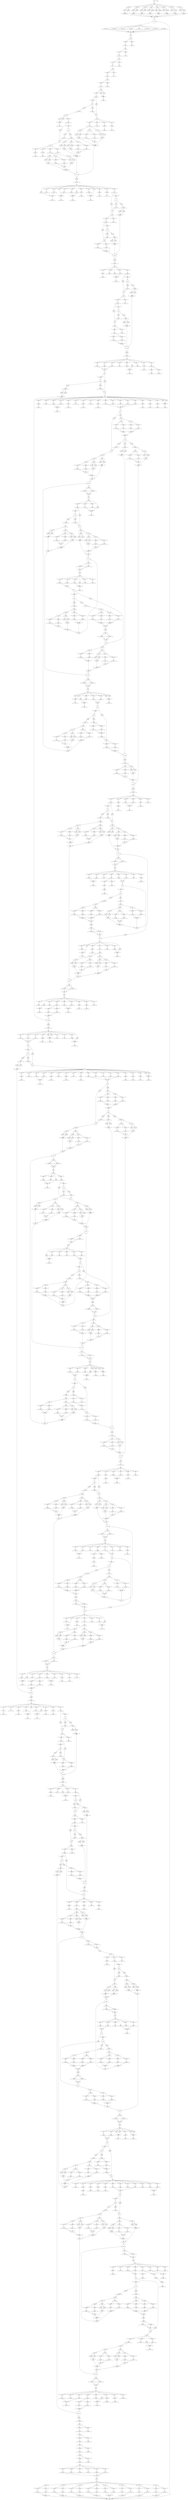 digraph control_path {
  e_0: entry_node : n ;
  e_1: exit_node : s ;
  e_2 [shape = dot];
  e_3 [shape = circle];
  e_4 [shape = circle];
  e_5 [shape = circle];
  e_6 [shape = trapezium];
  e_7 [shape = circle];
  e_8 [shape = circle];
  e_9 [shape = circle];
  e_10 [shape = circle];
  e_11 [shape = circle];
  e_12 [shape = circle];
  e_13 [shape = dot];
  e_14 [shape = circle];
  e_15 [shape = dot];
  e_16 [shape = circle];
  e_17 [shape = circle];
  e_18 [shape = dot];
  e_19 [shape = circle];
  e_20 [shape = trapezium];
  e_21 [shape = circle];
  e_22 [shape = dot];
  e_23 [shape = circle];
  e_24 [shape = circle];
  e_25 [shape = dot];
  e_26 [shape = circle];
  e_27 [shape = circle];
  e_28 [shape = circle];
  e_29 [shape = circle];
  e_30 [shape = dot];
  e_31 [shape = circle];
  e_32 [shape = dot];
  e_33 [shape = circle];
  e_34 [shape = circle];
  e_35 [shape = dot];
  e_36 [shape = circle];
  e_37 [shape = trapezium];
  e_38 [shape = circle];
  e_39 [shape = dot];
  e_40 [shape = circle];
  e_41 [shape = circle];
  e_42 [shape = dot];
  e_43 [shape = circle];
  e_44 [shape = trapezium];
  e_45 [shape = circle];
  e_46 [shape = circle];
  e_47 [shape = circle];
  e_48 [shape = dot];
  e_49 [shape = circle];
  e_50 [shape = dot];
  e_51 [shape = circle];
  e_52 [shape = circle];
  e_53 [shape = dot];
  e_54 [shape = circle];
  e_55 [shape = circle];
  e_56 [shape = circle];
  e_57 [shape = circle];
  e_58 [shape = dot];
  e_59 [shape = circle];
  e_60 [shape = circle];
  e_61 [shape = dot];
  e_62 [shape = dot];
  e_63 [shape = trapezium];
  e_64 [shape = invtriangle];
  e_65 [shape = invtriangle];
  e_66 [shape = triangle];
  e_67 [shape = triangle];
  e_68 [shape = trapezium];
  e_69 [shape = invtriangle];
  e_70 [shape = invtriangle];
  e_71 [shape = triangle];
  e_72 [shape = triangle];
  e_73 [shape = trapezium];
  e_74 [shape = invtriangle];
  e_75 [shape = invtriangle];
  e_76 [shape = triangle];
  e_77 [shape = triangle];
  e_78 [shape = trapezium];
  e_79 [shape = invtriangle];
  e_80 [shape = invtriangle];
  e_81 [shape = triangle];
  e_82 [shape = triangle];
  e_83 [shape = trapezium];
  e_84 [shape = invtriangle];
  e_85 [shape = invtriangle];
  e_86 [shape = triangle];
  e_87 [shape = triangle];
  e_88 [shape = trapezium];
  e_89 [shape = invtriangle];
  e_90 [shape = invtriangle];
  e_91 [shape = dot];
  e_92 [shape = dot];
  e_93 [shape = triangle];
  e_94 [shape = triangle];
  e_95 [shape = dot];
  e_96 [shape = invtriangle];
  e_97 [shape = circle];
  e_98 [shape = dot];
  e_99 [shape = triangle];
  e_100 [shape = dot];
  e_101 [shape = triangle];
  e_102 [shape = trapezium];
  e_103 [shape = invtriangle];
  e_104 [shape = invtriangle];
  e_105 [shape = triangle];
  e_106 [shape = diamond];
  e_107 [shape = invtriangle];
  e_108 [shape = triangle];
  e_109 [shape = diamond];
  e_110 [shape = invtriangle];
  e_111 [shape = triangle];
  e_112 [shape = triangle];
  e_113 [shape = trapezium];
  e_114 [shape = invtriangle];
  e_115 [shape = invtriangle];
  e_116 [shape = dot];
  e_117 [shape = dot];
  e_118 [shape = triangle];
  e_119 [shape = triangle];
  e_120 [shape = dot];
  e_121 [shape = invtriangle];
  e_122 [shape = circle];
  e_123 [shape = dot];
  e_124 [shape = triangle];
  e_125 [shape = dot];
  e_126 [shape = triangle];
  e_127 [shape = trapezium];
  e_128 [shape = invtriangle];
  e_129 [shape = invtriangle];
  e_130 [shape = triangle];
  e_131 [shape = diamond];
  e_132 [shape = invtriangle];
  e_133 [shape = triangle];
  e_134 [shape = diamond];
  e_135 [shape = invtriangle];
  e_136 [shape = triangle];
  e_137 [shape = triangle];
  e_138 [shape = trapezium];
  e_139 [shape = invtriangle];
  e_140 [shape = invtriangle];
  e_141 [shape = triangle];
  e_142 [shape = triangle];
  e_143 [shape = invtriangle];
  e_144 [shape = invtriangle];
  e_145 [shape = dot];
  e_146 [shape = triangle];
  e_147 [shape = triangle];
  e_148 [shape = invtriangle];
  e_149 [shape = invtriangle];
  e_150 [shape = dot];
  e_151 [shape = triangle];
  e_152 [shape = triangle];
  e_153 [shape = invtriangle];
  e_154 [shape = invtriangle];
  e_155 [shape = dot];
  e_156 [shape = triangle];
  e_157 [shape = diamond];
  e_158 [shape = invtriangle];
  e_159 [shape = triangle];
  e_160 [shape = triangle];
  e_161 [shape = invtriangle];
  e_162 [shape = invtriangle];
  e_163 [shape = dot];
  e_164 [shape = triangle];
  e_165 [shape = diamond];
  e_166 [shape = invtriangle];
  e_167 [shape = triangle];
  e_168 [shape = diamond];
  e_169 [shape = invtriangle];
  e_170 [shape = triangle];
  e_171 [shape = triangle];
  e_172 [shape = dot];
  e_173 [shape = invtriangle];
  e_174 [shape = circle];
  e_175 [shape = dot];
  e_176 [shape = triangle];
  e_177 [shape = dot];
  e_178 [shape = triangle];
  e_179 [shape = trapezium];
  e_180 [shape = invtriangle];
  e_181 [shape = invtriangle];
  e_182 [shape = triangle];
  e_183 [shape = triangle];
  e_184 [shape = dot];
  e_185 [shape = invtriangle];
  e_186 [shape = circle];
  e_187 [shape = dot];
  e_188 [shape = triangle];
  e_189 [shape = dot];
  e_190 [shape = triangle];
  e_191 [shape = trapezium];
  e_192 [shape = invtriangle];
  e_193 [shape = invtriangle];
  e_194 [shape = triangle];
  e_195 [shape = triangle];
  e_196 [shape = invtriangle];
  e_197 [shape = invtriangle];
  e_198 [shape = dot];
  e_199 [shape = triangle];
  e_200 [shape = diamond];
  e_201 [shape = invtriangle];
  e_202 [shape = triangle];
  e_203 [shape = triangle];
  e_204 [shape = dot];
  e_205 [shape = invtriangle];
  e_206 [shape = circle];
  e_207 [shape = dot];
  e_208 [shape = triangle];
  e_209 [shape = dot];
  e_210 [shape = triangle];
  e_211 [shape = trapezium];
  e_212 [shape = invtriangle];
  e_213 [shape = invtriangle];
  e_214 [shape = triangle];
  e_215 [shape = triangle];
  e_216 [shape = dot];
  e_217 [shape = invtriangle];
  e_218 [shape = circle];
  e_219 [shape = dot];
  e_220 [shape = triangle];
  e_221 [shape = dot];
  e_222 [shape = triangle];
  e_223 [shape = trapezium];
  e_224 [shape = invtriangle];
  e_225 [shape = invtriangle];
  e_226 [shape = triangle];
  e_227 [shape = triangle];
  e_228 [shape = trapezium];
  e_229 [shape = invtriangle];
  e_230 [shape = invtriangle];
  e_231 [shape = triangle];
  e_232 [shape = triangle];
  e_233 [shape = invtriangle];
  e_234 [shape = invtriangle];
  e_235 [shape = dot];
  e_236 [shape = triangle];
  e_237 [shape = diamond];
  e_238 [shape = invtriangle];
  e_239 [shape = invtriangle];
  e_240 [shape = triangle];
  e_241 [shape = triangle];
  e_242 [shape = invtriangle];
  e_243 [shape = invtriangle];
  e_244 [shape = triangle];
  e_245 [shape = triangle];
  e_246 [shape = invtriangle];
  e_247 [shape = triangle];
  e_248 [shape = triangle];
  e_249 [shape = invtriangle];
  e_250 [shape = invtriangle];
  e_251 [shape = triangle];
  e_252 [shape = triangle];
  e_253 [shape = invtrapezium];
  e_254 [shape = dot];
  e_255 [shape = invtriangle];
  e_256 [shape = circle];
  e_257 [shape = dot];
  e_258 [shape = triangle];
  e_259 [shape = dot];
  e_260 [shape = triangle];
  e_261 [shape = trapezium];
  e_262 [shape = invtriangle];
  e_263 [shape = invtriangle];
  e_264 [shape = triangle];
  e_265 [shape = diamond];
  e_266 [shape = invtriangle];
  e_267 [shape = triangle];
  e_268 [shape = triangle];
  e_269 [shape = invtriangle];
  e_270 [shape = invtriangle];
  e_271 [shape = triangle];
  e_272 [shape = diamond];
  e_273 [shape = invtriangle];
  e_274 [shape = triangle];
  e_275 [shape = triangle];
  e_276 [shape = invtriangle];
  e_277 [shape = invtriangle];
  e_278 [shape = triangle];
  e_279 [shape = diamond];
  e_280 [shape = invtriangle];
  e_281 [shape = triangle];
  e_282 [shape = diamond];
  e_283 [shape = invtriangle];
  e_284 [shape = triangle];
  e_285 [shape = triangle];
  e_286 [shape = invtriangle];
  e_287 [shape = invtriangle];
  e_288 [shape = triangle];
  e_289 [shape = diamond];
  e_290 [shape = invtriangle];
  e_291 [shape = triangle];
  e_292 [shape = diamond];
  e_293 [shape = invtriangle];
  e_294 [shape = triangle];
  e_295 [shape = triangle];
  e_296 [shape = invtriangle];
  e_297 [shape = invtriangle];
  e_298 [shape = dot];
  e_299 [shape = dot];
  e_300 [shape = triangle];
  e_301 [shape = diamond];
  e_302 [shape = invtriangle];
  e_303 [shape = triangle];
  e_304 [shape = triangle];
  e_305 [shape = invtriangle];
  e_306 [shape = invtriangle];
  e_307 [shape = triangle];
  e_308 [shape = triangle];
  e_309 [shape = invtrapezium];
  e_310 [shape = dot];
  e_311 [shape = dot];
  e_312 [shape = trapezium];
  e_313 [shape = trapezium];
  e_314 [shape = invtriangle];
  e_315 [shape = triangle];
  e_316 [shape = invtriangle];
  e_317 [shape = triangle];
  e_318 [shape = invtriangle];
  e_319 [shape = trapezium];
  e_320 [shape = invtriangle];
  e_321 [shape = triangle];
  e_322 [shape = invtriangle];
  e_323 [shape = triangle];
  e_324 [shape = invtriangle];
  e_325 [shape = invtriangle];
  e_326 [shape = circle];
  e_327 [shape = dot];
  e_328 [shape = triangle];
  e_329 [shape = dot];
  e_330 [shape = triangle];
  e_331 [shape = dot];
  e_332 [shape = triangle];
  e_333 [shape = trapezium];
  e_334 [shape = invtriangle];
  e_335 [shape = invtriangle];
  e_336 [shape = triangle];
  e_337 [shape = triangle];
  e_338 [shape = invtriangle];
  e_339 [shape = invtriangle];
  e_340 [shape = dot];
  e_341 [shape = triangle];
  e_342 [shape = triangle];
  e_343 [shape = dot];
  e_344 [shape = invtriangle];
  e_345 [shape = circle];
  e_346 [shape = dot];
  e_347 [shape = triangle];
  e_348 [shape = dot];
  e_349 [shape = triangle];
  e_350 [shape = trapezium];
  e_351 [shape = invtriangle];
  e_352 [shape = invtriangle];
  e_353 [shape = triangle];
  e_354 [shape = triangle];
  e_355 [shape = invtriangle];
  e_356 [shape = invtriangle];
  e_357 [shape = triangle];
  e_358 [shape = triangle];
  e_359 [shape = invtriangle];
  e_360 [shape = invtriangle];
  e_361 [shape = dot];
  e_362 [shape = triangle];
  e_363 [shape = triangle];
  e_364 [shape = invtrapezium];
  e_365 [shape = dot];
  e_366 [shape = invtriangle];
  e_367 [shape = circle];
  e_368 [shape = dot];
  e_369 [shape = triangle];
  e_370 [shape = dot];
  e_371 [shape = triangle];
  e_372 [shape = trapezium];
  e_373 [shape = invtriangle];
  e_374 [shape = invtriangle];
  e_375 [shape = dot];
  e_376 [shape = dot];
  e_377 [shape = triangle];
  e_378 [shape = triangle];
  e_379 [shape = invtriangle];
  e_380 [shape = invtriangle];
  e_381 [shape = dot];
  e_382 [shape = dot];
  e_383 [shape = triangle];
  e_384 [shape = triangle];
  e_385 [shape = invtriangle];
  e_386 [shape = invtriangle];
  e_387 [shape = dot];
  e_388 [shape = triangle];
  e_389 [shape = triangle];
  e_390 [shape = invtrapezium];
  e_391 [shape = dot];
  e_392 [shape = invtriangle];
  e_393 [shape = circle];
  e_394 [shape = dot];
  e_395 [shape = triangle];
  e_396 [shape = dot];
  e_397 [shape = triangle];
  e_398 [shape = trapezium];
  e_399 [shape = invtriangle];
  e_400 [shape = invtriangle];
  e_401 [shape = triangle];
  e_402 [shape = diamond];
  e_403 [shape = invtriangle];
  e_404 [shape = triangle];
  e_405 [shape = triangle];
  e_406 [shape = invtriangle];
  e_407 [shape = invtriangle];
  e_408 [shape = diamond];
  e_409 [shape = diamond];
  e_410 [shape = triangle];
  e_411 [shape = triangle];
  e_412 [shape = invtriangle];
  e_413 [shape = invtriangle];
  e_414 [shape = triangle];
  e_415 [shape = triangle];
  e_416 [shape = dot];
  e_417 [shape = invtriangle];
  e_418 [shape = circle];
  e_419 [shape = dot];
  e_420 [shape = triangle];
  e_421 [shape = dot];
  e_422 [shape = triangle];
  e_423 [shape = trapezium];
  e_424 [shape = invtriangle];
  e_425 [shape = invtriangle];
  e_426 [shape = triangle];
  e_427 [shape = triangle];
  e_428 [shape = invtriangle];
  e_429 [shape = invtriangle];
  e_430 [shape = triangle];
  e_431 [shape = diamond];
  e_432 [shape = invtriangle];
  e_433 [shape = triangle];
  e_434 [shape = triangle];
  e_435 [shape = invtriangle];
  e_436 [shape = invtriangle];
  e_437 [shape = diamond];
  e_438 [shape = diamond];
  e_439 [shape = triangle];
  e_440 [shape = triangle];
  e_441 [shape = invtriangle];
  e_442 [shape = invtriangle];
  e_443 [shape = triangle];
  e_444 [shape = triangle];
  e_445 [shape = invtriangle];
  e_446 [shape = invtriangle];
  e_447 [shape = triangle];
  e_448 [shape = triangle];
  e_449 [shape = invtrapezium];
  e_450 [shape = dot];
  e_451 [shape = invtriangle];
  e_452 [shape = circle];
  e_453 [shape = dot];
  e_454 [shape = triangle];
  e_455 [shape = dot];
  e_456 [shape = triangle];
  e_457 [shape = trapezium];
  e_458 [shape = invtriangle];
  e_459 [shape = invtriangle];
  e_460 [shape = triangle];
  e_461 [shape = diamond];
  e_462 [shape = invtriangle];
  e_463 [shape = triangle];
  e_464 [shape = triangle];
  e_465 [shape = invtriangle];
  e_466 [shape = invtriangle];
  e_467 [shape = dot];
  e_468 [shape = triangle];
  e_469 [shape = triangle];
  e_470 [shape = invtriangle];
  e_471 [shape = invtriangle];
  e_472 [shape = dot];
  e_473 [shape = triangle];
  e_474 [shape = triangle];
  e_475 [shape = trapezium];
  e_476 [shape = invtriangle];
  e_477 [shape = invtriangle];
  e_478 [shape = triangle];
  e_479 [shape = triangle];
  e_480 [shape = invtriangle];
  e_481 [shape = invtriangle];
  e_482 [shape = triangle];
  e_483 [shape = diamond];
  e_484 [shape = invtriangle];
  e_485 [shape = triangle];
  e_486 [shape = triangle];
  e_487 [shape = invtriangle];
  e_488 [shape = invtriangle];
  e_489 [shape = dot];
  e_490 [shape = triangle];
  e_491 [shape = triangle];
  e_492 [shape = invtriangle];
  e_493 [shape = invtriangle];
  e_494 [shape = triangle];
  e_495 [shape = diamond];
  e_496 [shape = invtriangle];
  e_497 [shape = triangle];
  e_498 [shape = triangle];
  e_499 [shape = trapezium];
  e_500 [shape = invtriangle];
  e_501 [shape = invtriangle];
  e_502 [shape = dot];
  e_503 [shape = dot];
  e_504 [shape = triangle];
  e_505 [shape = diamond];
  e_506 [shape = invtriangle];
  e_507 [shape = triangle];
  e_508 [shape = triangle];
  e_509 [shape = invtriangle];
  e_510 [shape = invtriangle];
  e_511 [shape = dot];
  e_512 [shape = triangle];
  e_513 [shape = triangle];
  e_514 [shape = invtriangle];
  e_515 [shape = invtriangle];
  e_516 [shape = triangle];
  e_517 [shape = triangle];
  e_518 [shape = invtriangle];
  e_519 [shape = invtriangle];
  e_520 [shape = triangle];
  e_521 [shape = triangle];
  e_522 [shape = invtrapezium];
  e_523 [shape = dot];
  e_524 [shape = invtriangle];
  e_525 [shape = circle];
  e_526 [shape = dot];
  e_527 [shape = triangle];
  e_528 [shape = dot];
  e_529 [shape = triangle];
  e_530 [shape = trapezium];
  e_531 [shape = invtriangle];
  e_532 [shape = invtriangle];
  e_533 [shape = triangle];
  e_534 [shape = diamond];
  e_535 [shape = invtriangle];
  e_536 [shape = triangle];
  e_537 [shape = triangle];
  e_538 [shape = invtriangle];
  e_539 [shape = invtriangle];
  e_540 [shape = triangle];
  e_541 [shape = diamond];
  e_542 [shape = invtriangle];
  e_543 [shape = triangle];
  e_544 [shape = triangle];
  e_545 [shape = invtriangle];
  e_546 [shape = invtriangle];
  e_547 [shape = triangle];
  e_548 [shape = diamond];
  e_549 [shape = invtriangle];
  e_550 [shape = triangle];
  e_551 [shape = diamond];
  e_552 [shape = invtriangle];
  e_553 [shape = triangle];
  e_554 [shape = triangle];
  e_555 [shape = invtriangle];
  e_556 [shape = invtriangle];
  e_557 [shape = triangle];
  e_558 [shape = diamond];
  e_559 [shape = invtriangle];
  e_560 [shape = triangle];
  e_561 [shape = diamond];
  e_562 [shape = invtriangle];
  e_563 [shape = triangle];
  e_564 [shape = triangle];
  e_565 [shape = invtriangle];
  e_566 [shape = invtriangle];
  e_567 [shape = dot];
  e_568 [shape = dot];
  e_569 [shape = triangle];
  e_570 [shape = diamond];
  e_571 [shape = invtriangle];
  e_572 [shape = triangle];
  e_573 [shape = triangle];
  e_574 [shape = invtriangle];
  e_575 [shape = invtriangle];
  e_576 [shape = triangle];
  e_577 [shape = triangle];
  e_578 [shape = invtrapezium];
  e_579 [shape = dot];
  e_580 [shape = dot];
  e_581 [shape = trapezium];
  e_582 [shape = trapezium];
  e_583 [shape = invtriangle];
  e_584 [shape = triangle];
  e_585 [shape = invtriangle];
  e_586 [shape = triangle];
  e_587 [shape = invtriangle];
  e_588 [shape = trapezium];
  e_589 [shape = invtriangle];
  e_590 [shape = triangle];
  e_591 [shape = invtriangle];
  e_592 [shape = triangle];
  e_593 [shape = invtriangle];
  e_594 [shape = invtriangle];
  e_595 [shape = circle];
  e_596 [shape = dot];
  e_597 [shape = triangle];
  e_598 [shape = dot];
  e_599 [shape = triangle];
  e_600 [shape = dot];
  e_601 [shape = triangle];
  e_602 [shape = trapezium];
  e_603 [shape = invtriangle];
  e_604 [shape = invtriangle];
  e_605 [shape = triangle];
  e_606 [shape = triangle];
  e_607 [shape = invtriangle];
  e_608 [shape = invtriangle];
  e_609 [shape = dot];
  e_610 [shape = triangle];
  e_611 [shape = triangle];
  e_612 [shape = dot];
  e_613 [shape = invtriangle];
  e_614 [shape = circle];
  e_615 [shape = dot];
  e_616 [shape = triangle];
  e_617 [shape = dot];
  e_618 [shape = triangle];
  e_619 [shape = trapezium];
  e_620 [shape = invtriangle];
  e_621 [shape = invtriangle];
  e_622 [shape = triangle];
  e_623 [shape = triangle];
  e_624 [shape = invtriangle];
  e_625 [shape = invtriangle];
  e_626 [shape = triangle];
  e_627 [shape = triangle];
  e_628 [shape = invtriangle];
  e_629 [shape = invtriangle];
  e_630 [shape = dot];
  e_631 [shape = triangle];
  e_632 [shape = triangle];
  e_633 [shape = invtrapezium];
  e_634 [shape = dot];
  e_635 [shape = invtriangle];
  e_636 [shape = circle];
  e_637 [shape = dot];
  e_638 [shape = triangle];
  e_639 [shape = dot];
  e_640 [shape = triangle];
  e_641 [shape = trapezium];
  e_642 [shape = invtriangle];
  e_643 [shape = invtriangle];
  e_644 [shape = dot];
  e_645 [shape = dot];
  e_646 [shape = triangle];
  e_647 [shape = triangle];
  e_648 [shape = invtriangle];
  e_649 [shape = invtriangle];
  e_650 [shape = dot];
  e_651 [shape = dot];
  e_652 [shape = triangle];
  e_653 [shape = triangle];
  e_654 [shape = invtriangle];
  e_655 [shape = invtriangle];
  e_656 [shape = dot];
  e_657 [shape = triangle];
  e_658 [shape = triangle];
  e_659 [shape = invtrapezium];
  e_660 [shape = dot];
  e_661 [shape = invtriangle];
  e_662 [shape = circle];
  e_663 [shape = dot];
  e_664 [shape = triangle];
  e_665 [shape = dot];
  e_666 [shape = triangle];
  e_667 [shape = trapezium];
  e_668 [shape = invtriangle];
  e_669 [shape = invtriangle];
  e_670 [shape = triangle];
  e_671 [shape = diamond];
  e_672 [shape = invtriangle];
  e_673 [shape = triangle];
  e_674 [shape = triangle];
  e_675 [shape = invtriangle];
  e_676 [shape = invtriangle];
  e_677 [shape = diamond];
  e_678 [shape = diamond];
  e_679 [shape = triangle];
  e_680 [shape = triangle];
  e_681 [shape = invtriangle];
  e_682 [shape = invtriangle];
  e_683 [shape = triangle];
  e_684 [shape = triangle];
  e_685 [shape = dot];
  e_686 [shape = invtriangle];
  e_687 [shape = circle];
  e_688 [shape = dot];
  e_689 [shape = triangle];
  e_690 [shape = dot];
  e_691 [shape = triangle];
  e_692 [shape = trapezium];
  e_693 [shape = invtriangle];
  e_694 [shape = invtriangle];
  e_695 [shape = triangle];
  e_696 [shape = triangle];
  e_697 [shape = invtriangle];
  e_698 [shape = invtriangle];
  e_699 [shape = triangle];
  e_700 [shape = diamond];
  e_701 [shape = invtriangle];
  e_702 [shape = triangle];
  e_703 [shape = triangle];
  e_704 [shape = invtriangle];
  e_705 [shape = invtriangle];
  e_706 [shape = diamond];
  e_707 [shape = diamond];
  e_708 [shape = triangle];
  e_709 [shape = triangle];
  e_710 [shape = invtriangle];
  e_711 [shape = invtriangle];
  e_712 [shape = triangle];
  e_713 [shape = triangle];
  e_714 [shape = invtriangle];
  e_715 [shape = invtriangle];
  e_716 [shape = triangle];
  e_717 [shape = triangle];
  e_718 [shape = invtrapezium];
  e_719 [shape = dot];
  e_720 [shape = invtriangle];
  e_721 [shape = circle];
  e_722 [shape = dot];
  e_723 [shape = triangle];
  e_724 [shape = dot];
  e_725 [shape = triangle];
  e_726 [shape = trapezium];
  e_727 [shape = invtriangle];
  e_728 [shape = invtriangle];
  e_729 [shape = triangle];
  e_730 [shape = diamond];
  e_731 [shape = invtriangle];
  e_732 [shape = triangle];
  e_733 [shape = triangle];
  e_734 [shape = invtriangle];
  e_735 [shape = invtriangle];
  e_736 [shape = dot];
  e_737 [shape = triangle];
  e_738 [shape = triangle];
  e_739 [shape = invtriangle];
  e_740 [shape = invtriangle];
  e_741 [shape = dot];
  e_742 [shape = triangle];
  e_743 [shape = triangle];
  e_744 [shape = trapezium];
  e_745 [shape = invtriangle];
  e_746 [shape = invtriangle];
  e_747 [shape = triangle];
  e_748 [shape = triangle];
  e_749 [shape = invtriangle];
  e_750 [shape = invtriangle];
  e_751 [shape = triangle];
  e_752 [shape = diamond];
  e_753 [shape = invtriangle];
  e_754 [shape = triangle];
  e_755 [shape = triangle];
  e_756 [shape = invtriangle];
  e_757 [shape = invtriangle];
  e_758 [shape = dot];
  e_759 [shape = triangle];
  e_760 [shape = triangle];
  e_761 [shape = invtriangle];
  e_762 [shape = invtriangle];
  e_763 [shape = triangle];
  e_764 [shape = diamond];
  e_765 [shape = invtriangle];
  e_766 [shape = triangle];
  e_767 [shape = triangle];
  e_768 [shape = trapezium];
  e_769 [shape = invtriangle];
  e_770 [shape = invtriangle];
  e_771 [shape = triangle];
  e_772 [shape = triangle];
  e_773 [shape = invtriangle];
  e_774 [shape = invtriangle];
  e_775 [shape = dot];
  e_776 [shape = triangle];
  e_777 [shape = diamond];
  e_778 [shape = invtriangle];
  e_779 [shape = triangle];
  e_780 [shape = diamond];
  e_781 [shape = invtriangle];
  e_782 [shape = triangle];
  e_783 [shape = triangle];
  e_784 [shape = invtriangle];
  e_785 [shape = invtriangle];
  e_786 [shape = dot];
  e_787 [shape = triangle];
  e_788 [shape = diamond];
  e_789 [shape = invtriangle];
  e_790 [shape = triangle];
  e_791 [shape = diamond];
  e_792 [shape = invtriangle];
  e_793 [shape = triangle];
  e_794 [shape = triangle];
  e_795 [shape = dot];
  e_796 [shape = invtriangle];
  e_797 [shape = circle];
  e_798 [shape = dot];
  e_799 [shape = triangle];
  e_800 [shape = dot];
  e_801 [shape = triangle];
  e_802 [shape = trapezium];
  e_803 [shape = invtriangle];
  e_804 [shape = invtriangle];
  e_805 [shape = triangle];
  e_806 [shape = triangle];
  e_807 [shape = dot];
  e_808 [shape = invtriangle];
  e_809 [shape = circle];
  e_810 [shape = dot];
  e_811 [shape = triangle];
  e_812 [shape = dot];
  e_813 [shape = triangle];
  e_814 [shape = trapezium];
  e_815 [shape = invtriangle];
  e_816 [shape = invtriangle];
  e_817 [shape = triangle];
  e_818 [shape = triangle];
  e_819 [shape = invtriangle];
  e_820 [shape = invtriangle];
  e_821 [shape = dot];
  e_822 [shape = triangle];
  e_823 [shape = diamond];
  e_824 [shape = invtriangle];
  e_825 [shape = triangle];
  e_826 [shape = triangle];
  e_827 [shape = dot];
  e_828 [shape = invtriangle];
  e_829 [shape = circle];
  e_830 [shape = dot];
  e_831 [shape = triangle];
  e_832 [shape = dot];
  e_833 [shape = triangle];
  e_834 [shape = trapezium];
  e_835 [shape = invtriangle];
  e_836 [shape = invtriangle];
  e_837 [shape = triangle];
  e_838 [shape = triangle];
  e_839 [shape = dot];
  e_840 [shape = invtriangle];
  e_841 [shape = circle];
  e_842 [shape = dot];
  e_843 [shape = triangle];
  e_844 [shape = dot];
  e_845 [shape = triangle];
  e_846 [shape = trapezium];
  e_847 [shape = invtriangle];
  e_848 [shape = invtriangle];
  e_849 [shape = triangle];
  e_850 [shape = triangle];
  e_851 [shape = dot];
  e_852 [shape = invtriangle];
  e_853 [shape = circle];
  e_854 [shape = dot];
  e_855 [shape = triangle];
  e_856 [shape = dot];
  e_857 [shape = triangle];
  e_858 [shape = trapezium];
  e_859 [shape = invtriangle];
  e_860 [shape = invtriangle];
  e_861 [shape = triangle];
  e_862 [shape = diamond];
  e_863 [shape = invtriangle];
  e_864 [shape = triangle];
  e_865 [shape = diamond];
  e_866 [shape = invtriangle];
  e_867 [shape = triangle];
  e_868 [shape = diamond];
  e_869 [shape = invtriangle];
  e_870 [shape = triangle];
  e_871 [shape = triangle];
  e_872 [shape = trapezium];
  e_873 [shape = invtriangle];
  e_874 [shape = invtriangle];
  e_875 [shape = triangle];
  e_876 [shape = diamond];
  e_877 [shape = invtriangle];
  e_878 [shape = triangle];
  e_879 [shape = triangle];
  e_880 [shape = dot];
  e_881 [shape = invtriangle];
  e_882 [shape = circle];
  e_883 [shape = dot];
  e_884 [shape = triangle];
  e_885 [shape = dot];
  e_886 [shape = triangle];
  e_887 [shape = trapezium];
  e_888 [shape = invtriangle];
  e_889 [shape = invtriangle];
  e_890 [shape = triangle];
  e_891 [shape = triangle];
  e_892 [shape = invtriangle];
  e_893 [shape = invtriangle];
  e_894 [shape = triangle];
  e_895 [shape = triangle];
  e_896 [shape = invtriangle];
  e_897 [shape = invtriangle];
  e_898 [shape = dot];
  e_899 [shape = triangle];
  e_900 [shape = triangle];
  e_901 [shape = invtrapezium];
  e_902 [shape = dot];
  e_903 [shape = invtriangle];
  e_904 [shape = circle];
  e_905 [shape = dot];
  e_906 [shape = triangle];
  e_907 [shape = dot];
  e_908 [shape = triangle];
  e_909 [shape = trapezium];
  e_910 [shape = invtriangle];
  e_911 [shape = invtriangle];
  e_912 [shape = dot];
  e_913 [shape = dot];
  e_914 [shape = triangle];
  e_915 [shape = triangle];
  e_916 [shape = invtriangle];
  e_917 [shape = invtriangle];
  e_918 [shape = dot];
  e_919 [shape = dot];
  e_920 [shape = triangle];
  e_921 [shape = diamond];
  e_922 [shape = invtriangle];
  e_923 [shape = triangle];
  e_924 [shape = triangle];
  e_925 [shape = invtrapezium];
  e_926 [shape = dot];
  e_927 [shape = invtriangle];
  e_928 [shape = circle];
  e_929 [shape = dot];
  e_930 [shape = triangle];
  e_931 [shape = dot];
  e_932 [shape = triangle];
  e_933 [shape = trapezium];
  e_934 [shape = invtriangle];
  e_935 [shape = invtriangle];
  e_936 [shape = triangle];
  e_937 [shape = diamond];
  e_938 [shape = invtriangle];
  e_939 [shape = invtriangle];
  e_940 [shape = triangle];
  e_941 [shape = triangle];
  e_942 [shape = invtriangle];
  e_943 [shape = triangle];
  e_944 [shape = diamond];
  e_945 [shape = invtriangle];
  e_946 [shape = triangle];
  e_947 [shape = triangle];
  e_948 [shape = invtriangle];
  e_949 [shape = invtriangle];
  e_950 [shape = triangle];
  e_951 [shape = diamond];
  e_952 [shape = invtriangle];
  e_953 [shape = triangle];
  e_954 [shape = triangle];
  e_955 [shape = invtriangle];
  e_956 [shape = invtriangle];
  e_957 [shape = diamond];
  e_958 [shape = diamond];
  e_959 [shape = triangle];
  e_960 [shape = triangle];
  e_961 [shape = invtriangle];
  e_962 [shape = invtriangle];
  e_963 [shape = triangle];
  e_964 [shape = triangle];
  e_965 [shape = invtrapezium];
  e_966 [shape = dot];
  e_967 [shape = invtriangle];
  e_968 [shape = circle];
  e_969 [shape = dot];
  e_970 [shape = triangle];
  e_971 [shape = dot];
  e_972 [shape = triangle];
  e_973 [shape = trapezium];
  e_974 [shape = invtriangle];
  e_975 [shape = invtriangle];
  e_976 [shape = triangle];
  e_977 [shape = triangle];
  e_978 [shape = invtriangle];
  e_979 [shape = invtriangle];
  e_980 [shape = triangle];
  e_981 [shape = diamond];
  e_982 [shape = invtriangle];
  e_983 [shape = triangle];
  e_984 [shape = triangle];
  e_985 [shape = invtriangle];
  e_986 [shape = invtriangle];
  e_987 [shape = diamond];
  e_988 [shape = diamond];
  e_989 [shape = triangle];
  e_990 [shape = triangle];
  e_991 [shape = invtriangle];
  e_992 [shape = invtriangle];
  e_993 [shape = triangle];
  e_994 [shape = triangle];
  e_995 [shape = invtriangle];
  e_996 [shape = invtriangle];
  e_997 [shape = triangle];
  e_998 [shape = triangle];
  e_999 [shape = invtrapezium];
  e_1000 [shape = dot];
  e_1001 [shape = invtriangle];
  e_1002 [shape = circle];
  e_1003 [shape = dot];
  e_1004 [shape = triangle];
  e_1005 [shape = dot];
  e_1006 [shape = triangle];
  e_1007 [shape = trapezium];
  e_1008 [shape = invtriangle];
  e_1009 [shape = invtriangle];
  e_1010 [shape = triangle];
  e_1011 [shape = triangle];
  e_1012 [shape = invtriangle];
  e_1013 [shape = invtriangle];
  e_1014 [shape = dot];
  e_1015 [shape = triangle];
  e_1016 [shape = triangle];
  e_1017 [shape = trapezium];
  e_1018 [shape = invtriangle];
  e_1019 [shape = invtriangle];
  e_1020 [shape = triangle];
  e_1021 [shape = triangle];
  e_1022 [shape = invtriangle];
  e_1023 [shape = invtriangle];
  e_1024 [shape = triangle];
  e_1025 [shape = diamond];
  e_1026 [shape = invtriangle];
  e_1027 [shape = triangle];
  e_1028 [shape = triangle];
  e_1029 [shape = invtriangle];
  e_1030 [shape = invtriangle];
  e_1031 [shape = dot];
  e_1032 [shape = triangle];
  e_1033 [shape = triangle];
  e_1034 [shape = invtriangle];
  e_1035 [shape = invtriangle];
  e_1036 [shape = triangle];
  e_1037 [shape = diamond];
  e_1038 [shape = invtriangle];
  e_1039 [shape = triangle];
  e_1040 [shape = triangle];
  e_1041 [shape = trapezium];
  e_1042 [shape = invtriangle];
  e_1043 [shape = invtriangle];
  e_1044 [shape = triangle];
  e_1045 [shape = triangle];
  e_1046 [shape = trapezium];
  e_1047 [shape = invtriangle];
  e_1048 [shape = invtriangle];
  e_1049 [shape = triangle];
  e_1050 [shape = triangle];
  e_1051 [shape = trapezium];
  e_1052 [shape = invtriangle];
  e_1053 [shape = invtriangle];
  e_1054 [shape = triangle];
  e_1055 [shape = triangle];
  e_1056 [shape = trapezium];
  e_1057 [shape = invtriangle];
  e_1058 [shape = invtriangle];
  e_1059 [shape = triangle];
  e_1060 [shape = triangle];
  e_1061 [shape = trapezium];
  e_1062 [shape = invtriangle];
  e_1063 [shape = invtriangle];
  e_1064 [shape = triangle];
  e_1065 [shape = triangle];
  e_1066 [shape = invtriangle];
  e_1067 [shape = invtriangle];
  e_1068 [shape = triangle];
  e_1069 [shape = triangle];
  e_1070 [shape = invtriangle];
  e_1071 [shape = invtriangle];
  e_1072 [shape = triangle];
  e_1073 [shape = triangle];
  e_1074 [shape = invtrapezium];
  e_1075 [shape = trapezium];
  e_1076 [shape = trapezium];
  e_1077 [shape = dot];
  e_1078 [shape = dot];
  e_1079 [shape = invtriangle];
  e_1080 [shape = trapezium];
  e_1081 [shape = dot];
  e_1082 [shape = dot];
  e_1083 [shape = invtriangle];
  e_1084 [shape = trapezium];
  e_1085 [shape = dot];
  e_1086 [shape = dot];
  e_1087 [shape = invtriangle];
  e_1088 [shape = trapezium];
  e_1089 [shape = dot];
  e_1090 [shape = dot];
  e_1091 [shape = invtriangle];
  e_1092 [shape = trapezium];
  e_1093 [shape = dot];
  e_1094 [shape = dot];
  e_1095 [shape = invtriangle];
  e_1096 [shape = trapezium];
  e_1097 [shape = dot];
  e_1098 [shape = dot];
  e_1099 [shape = invtriangle];
  e_1100 [shape = trapezium];
  e_1101 [shape = dot];
  e_1102 [shape = dot];
  e_1103 [shape = invtriangle];
  e_1104 [shape = trapezium];
  e_1105 [shape = dot];
  e_1106 [shape = dot];
  e_1107 [shape = invtriangle];
  e_1108 [shape = invtrapezium];
  e_1109 [shape = trapezium];
  e_1110 [shape = trapezium];
  e_1111 [shape = invtriangle];
  e_1112 [shape = triangle];
  e_1113 [shape = invtriangle];
  e_1114 [shape = triangle];
  e_1115 [shape = invtriangle];
  e_1116 [shape = trapezium];
  e_1117 [shape = invtriangle];
  e_1118 [shape = triangle];
  e_1119 [shape = invtriangle];
  e_1120 [shape = triangle];
  e_1121 [shape = invtriangle];
  e_1122 [shape = trapezium];
  e_1123 [shape = invtriangle];
  e_1124 [shape = triangle];
  e_1125 [shape = invtriangle];
  e_1126 [shape = triangle];
  e_1127 [shape = invtriangle];
  e_1128 [shape = trapezium];
  e_1129 [shape = invtriangle];
  e_1130 [shape = triangle];
  e_1131 [shape = invtriangle];
  e_1132 [shape = triangle];
  e_1133 [shape = invtriangle];
  e_1134 [shape = trapezium];
  e_1135 [shape = invtriangle];
  e_1136 [shape = triangle];
  e_1137 [shape = invtriangle];
  e_1138 [shape = triangle];
  e_1139 [shape = invtriangle];
  e_1140 [shape = trapezium];
  e_1141 [shape = invtriangle];
  e_1142 [shape = triangle];
  e_1143 [shape = invtriangle];
  e_1144 [shape = triangle];
  e_1145 [shape = invtriangle];
  e_1146 [shape = trapezium];
  e_1147 [shape = invtriangle];
  e_1148 [shape = triangle];
  e_1149 [shape = invtriangle];
  e_1150 [shape = triangle];
  e_1151 [shape = invtriangle];
  e_1152 [shape = trapezium];
  e_1153 [shape = invtriangle];
  e_1154 [shape = triangle];
  e_1155 [shape = invtriangle];
  e_1156 [shape = triangle];
  e_1157 [shape = invtriangle];
  e_1158 [shape = invtrapezium];
  e_1159 [shape = circle];
  e_1160 [shape = trapezium];
  e_1161 [shape = triangle];
  e_1162 [shape = triangle];
  e_1163 [shape = triangle];
  e_1164 [shape = triangle];
  e_1165 [shape = triangle];
  e_1166 [shape = triangle];
  e_1167 [shape = triangle];
  e_1168 [shape = triangle];
  e_1169 [shape = invtrapezium];
  e_1170 [shape = trapezium];
  e_1171 [shape = invtriangle];
  e_1172 [shape = triangle];
  e_1173 [shape = invtriangle];
  e_1174 [shape = triangle];
  e_1175 [shape = invtrapezium];
  e_1176 [shape = trapezium];
  e_1177 [shape = dot];
  e_1178 [shape = dot];
  e_1179 [shape = invtrapezium];
  e_1180 [shape = trapezium];
  e_1181 [shape = dot];
  e_1182 [shape = dot];
  e_1183 [shape = invtrapezium];
  e_1184 [shape = invtriangle];
  e_1185 [shape = trapezium];
  e_1186 [shape = dot];
  e_1187 [shape = dot];
  e_1188 [shape = invtrapezium];
  e_1189 [shape = trapezium];
  e_1190 [shape = dot];
  e_1191 [shape = dot];
  e_1192 [shape = invtrapezium];
  e_1193 [shape = trapezium];
  e_1194 [shape = invtriangle];
  e_1195 [shape = triangle];
  e_1196 [shape = invtriangle];
  e_1197 [shape = triangle];
  e_1198 [shape = invtrapezium];
  e_1199 [shape = invtriangle];
  e_1200 [shape = trapezium];
  e_1201 [shape = dot];
  e_1202 [shape = dot];
  e_1203 [shape = invtrapezium];
  e_1204 [shape = trapezium];
  e_1205 [shape = invtriangle];
  e_1206 [shape = triangle];
  e_1207 [shape = invtriangle];
  e_1208 [shape = triangle];
  e_1209 [shape = invtrapezium];
  e_1210 [shape = trapezium];
  e_1211 [shape = dot];
  e_1212 [shape = dot];
  e_1213 [shape = invtrapezium];
  e_1214 [shape = invtriangle];
  e_1215 [shape = circle];
  e_1216 [shape = dot];
  e_1217 [shape = triangle];
  e_1218 [shape = dot];
  e_1219 [shape = dot];
  e_1220 [shape = invtriangle];
  e_1221 [shape = dot];
  e_1222 [shape = dot];
  e_1223 [shape = invtriangle];
  e_1224 [shape = invtriangle];
  e_1225 [shape = triangle];
  e_1226 [shape = invtriangle];
  e_1227 [shape = triangle];
  e_1228 [shape = invtriangle];
  e_1229 [shape = circle];
  e_1230 [shape = dot];
  e_1231 [shape = triangle];
  e_1232 [shape = invtriangle];
  e_1233 [shape = triangle];
  e_1234 [shape = invtriangle];
  e_1235 [shape = triangle];
  e_1236 [shape = invtriangle];
  e_1237 [shape = dot];
  e_1238 [shape = dot];
  e_1239 [shape = invtriangle];
  e_1240 [shape = dot];
  e_1241 [shape = dot];
  e_1242 [shape = invtriangle];
  e_1243 [shape = circle];
  e_1244 [shape = dot];
  e_1245 [shape = triangle];
  e_1246 [shape = trapezium];
  e_1247 [shape = trapezium];
  e_1248 [shape = dot];
  e_1249 [shape = dot];
  e_1250 [shape = invtriangle];
  e_1251 [shape = trapezium];
  e_1252 [shape = trapezium];
  e_1253 [shape = dot];
  e_1254 [shape = dot];
  e_1255 [shape = invtrapezium];
  e_1256 [shape = trapezium];
  e_1257 [shape = invtriangle];
  e_1258 [shape = triangle];
  e_1259 [shape = invtriangle];
  e_1260 [shape = triangle];
  e_1261 [shape = invtrapezium];
  e_1262 [shape = invtriangle];
  e_1263 [shape = invtrapezium];
  e_1264 [shape = trapezium];
  e_1265 [shape = trapezium];
  e_1266 [shape = invtriangle];
  e_1267 [shape = triangle];
  e_1268 [shape = invtriangle];
  e_1269 [shape = triangle];
  e_1270 [shape = invtriangle];
  e_1271 [shape = trapezium];
  e_1272 [shape = trapezium];
  e_1273 [shape = invtriangle];
  e_1274 [shape = triangle];
  e_1275 [shape = invtriangle];
  e_1276 [shape = triangle];
  e_1277 [shape = invtrapezium];
  e_1278 [shape = trapezium];
  e_1279 [shape = dot];
  e_1280 [shape = dot];
  e_1281 [shape = invtrapezium];
  e_1282 [shape = invtriangle];
  e_1283 [shape = invtrapezium];
  e_1284 [shape = circle];
  e_1285 [shape = trapezium];
  e_1286 [shape = triangle];
  e_1287 [shape = triangle];
  e_1288 [shape = invtrapezium];
  e_1289 [shape = trapezium];
  e_1290 [shape = trapezium];
  e_1291 [shape = invtriangle];
  e_1292 [shape = triangle];
  e_1293 [shape = invtriangle];
  e_1294 [shape = triangle];
  e_1295 [shape = invtriangle];
  e_1296 [shape = trapezium];
  e_1297 [shape = trapezium];
  e_1298 [shape = invtriangle];
  e_1299 [shape = triangle];
  e_1300 [shape = invtriangle];
  e_1301 [shape = triangle];
  e_1302 [shape = invtrapezium];
  e_1303 [shape = trapezium];
  e_1304 [shape = dot];
  e_1305 [shape = dot];
  e_1306 [shape = invtrapezium];
  e_1307 [shape = invtriangle];
  e_1308 [shape = invtrapezium];
  e_1309 [shape = trapezium];
  e_1310 [shape = trapezium];
  e_1311 [shape = dot];
  e_1312 [shape = dot];
  e_1313 [shape = invtriangle];
  e_1314 [shape = trapezium];
  e_1315 [shape = trapezium];
  e_1316 [shape = dot];
  e_1317 [shape = dot];
  e_1318 [shape = invtrapezium];
  e_1319 [shape = trapezium];
  e_1320 [shape = invtriangle];
  e_1321 [shape = triangle];
  e_1322 [shape = invtriangle];
  e_1323 [shape = triangle];
  e_1324 [shape = invtrapezium];
  e_1325 [shape = invtriangle];
  e_1326 [shape = invtrapezium];
  e_1327 [shape = circle];
  e_1328 [shape = trapezium];
  e_1329 [shape = triangle];
  e_1330 [shape = triangle];
  e_1331 [shape = invtrapezium];
  e_1332 [shape = trapezium];
  e_1333 [shape = trapezium];
  e_1334 [shape = invtriangle];
  e_1335 [shape = triangle];
  e_1336 [shape = invtriangle];
  e_1337 [shape = triangle];
  e_1338 [shape = invtriangle];
  e_1339 [shape = trapezium];
  e_1340 [shape = invtriangle];
  e_1341 [shape = triangle];
  e_1342 [shape = invtriangle];
  e_1343 [shape = triangle];
  e_1344 [shape = invtriangle];
  e_1345 [shape = invtrapezium];
  e_1346 [shape = dot];
  e_1347 [shape = trapezium];
  e_1348 [shape = triangle];
  e_1349 [shape = triangle];
  e_1350 [shape = invtrapezium];
  e_1351 [shape = trapezium];
  e_1352 [shape = trapezium];
  e_1353 [shape = trapezium];
  e_1354 [shape = invtriangle];
  e_1355 [shape = triangle];
  e_1356 [shape = invtriangle];
  e_1357 [shape = triangle];
  e_1358 [shape = invtrapezium];
  e_1359 [shape = trapezium];
  e_1360 [shape = dot];
  e_1361 [shape = dot];
  e_1362 [shape = invtrapezium];
  e_1363 [shape = invtriangle];
  e_1364 [shape = trapezium];
  e_1365 [shape = dot];
  e_1366 [shape = dot];
  e_1367 [shape = invtriangle];
  e_1368 [shape = invtrapezium];
  e_1369 [shape = trapezium];
  e_1370 [shape = trapezium];
  e_1371 [shape = trapezium];
  e_1372 [shape = dot];
  e_1373 [shape = dot];
  e_1374 [shape = invtrapezium];
  e_1375 [shape = trapezium];
  e_1376 [shape = invtriangle];
  e_1377 [shape = triangle];
  e_1378 [shape = invtriangle];
  e_1379 [shape = triangle];
  e_1380 [shape = invtrapezium];
  e_1381 [shape = invtriangle];
  e_1382 [shape = trapezium];
  e_1383 [shape = invtriangle];
  e_1384 [shape = triangle];
  e_1385 [shape = invtriangle];
  e_1386 [shape = triangle];
  e_1387 [shape = invtriangle];
  e_1388 [shape = invtrapezium];
  e_1389 [shape = circle];
  e_1390 [shape = trapezium];
  e_1391 [shape = triangle];
  e_1392 [shape = triangle];
  e_1393 [shape = invtrapezium];
  e_1394 [shape = invtriangle];
  e_1395 [shape = triangle];
  e_1396 [shape = invtriangle];
  e_1397 [shape = triangle];
  e_1398 [shape = invtriangle];
  e_1399 [shape = triangle];
  e_1400 [shape = dot];
  e_1401 [shape = dot];
  e_1402 [shape = invtriangle];
  e_1403 [shape = invtriangle];
  e_1404 [shape = triangle];
  e_1405 [shape = invtriangle];
  e_1406 [shape = triangle];
  e_1407 [shape = invtriangle];
  e_1408 [shape = circle];
  e_1409 [shape = dot];
  e_1410 [shape = triangle];
  e_1411 [shape = trapezium];
  e_1412 [shape = dot];
  e_1413 [shape = dot];
  e_1414 [shape = invtrapezium];
  e_1415 [shape = trapezium];
  e_1416 [shape = invtriangle];
  e_1417 [shape = triangle];
  e_1418 [shape = invtriangle];
  e_1419 [shape = triangle];
  e_1420 [shape = invtrapezium];
  e_1421 [shape = invtriangle];
  e_1422 [shape = trapezium];
  e_1423 [shape = invtriangle];
  e_1424 [shape = triangle];
  e_1425 [shape = invtriangle];
  e_1426 [shape = triangle];
  e_1427 [shape = invtrapezium];
  e_1428 [shape = trapezium];
  e_1429 [shape = dot];
  e_1430 [shape = dot];
  e_1431 [shape = invtrapezium];
  e_1432 [shape = invtriangle];
  e_1433 [shape = circle];
  e_1434 [shape = dot];
  e_1435 [shape = triangle];
  e_1436 [shape = trapezium];
  e_1437 [shape = trapezium];
  e_1438 [shape = invtriangle];
  e_1439 [shape = triangle];
  e_1440 [shape = invtriangle];
  e_1441 [shape = triangle];
  e_1442 [shape = invtriangle];
  e_1443 [shape = trapezium];
  e_1444 [shape = trapezium];
  e_1445 [shape = invtriangle];
  e_1446 [shape = triangle];
  e_1447 [shape = invtriangle];
  e_1448 [shape = triangle];
  e_1449 [shape = invtrapezium];
  e_1450 [shape = trapezium];
  e_1451 [shape = dot];
  e_1452 [shape = dot];
  e_1453 [shape = invtrapezium];
  e_1454 [shape = invtriangle];
  e_1455 [shape = invtrapezium];
  e_1456 [shape = trapezium];
  e_1457 [shape = trapezium];
  e_1458 [shape = dot];
  e_1459 [shape = dot];
  e_1460 [shape = invtriangle];
  e_1461 [shape = trapezium];
  e_1462 [shape = trapezium];
  e_1463 [shape = dot];
  e_1464 [shape = dot];
  e_1465 [shape = invtrapezium];
  e_1466 [shape = trapezium];
  e_1467 [shape = invtriangle];
  e_1468 [shape = triangle];
  e_1469 [shape = invtriangle];
  e_1470 [shape = triangle];
  e_1471 [shape = invtrapezium];
  e_1472 [shape = invtriangle];
  e_1473 [shape = invtrapezium];
  e_1474 [shape = circle];
  e_1475 [shape = trapezium];
  e_1476 [shape = triangle];
  e_1477 [shape = triangle];
  e_1478 [shape = invtrapezium];
  e_1479 [shape = trapezium];
  e_1480 [shape = trapezium];
  e_1481 [shape = invtriangle];
  e_1482 [shape = triangle];
  e_1483 [shape = invtriangle];
  e_1484 [shape = triangle];
  e_1485 [shape = invtriangle];
  e_1486 [shape = trapezium];
  e_1487 [shape = invtriangle];
  e_1488 [shape = triangle];
  e_1489 [shape = invtriangle];
  e_1490 [shape = triangle];
  e_1491 [shape = invtriangle];
  e_1492 [shape = invtrapezium];
  e_1493 [shape = dot];
  e_1494 [shape = trapezium];
  e_1495 [shape = triangle];
  e_1496 [shape = triangle];
  e_1497 [shape = invtrapezium];
  e_1498 [shape = trapezium];
  e_1499 [shape = trapezium];
  e_1500 [shape = trapezium];
  e_1501 [shape = dot];
  e_1502 [shape = dot];
  e_1503 [shape = invtrapezium];
  e_1504 [shape = trapezium];
  e_1505 [shape = invtriangle];
  e_1506 [shape = triangle];
  e_1507 [shape = invtriangle];
  e_1508 [shape = triangle];
  e_1509 [shape = invtrapezium];
  e_1510 [shape = invtriangle];
  e_1511 [shape = trapezium];
  e_1512 [shape = trapezium];
  e_1513 [shape = dot];
  e_1514 [shape = dot];
  e_1515 [shape = invtrapezium];
  e_1516 [shape = trapezium];
  e_1517 [shape = invtriangle];
  e_1518 [shape = triangle];
  e_1519 [shape = invtriangle];
  e_1520 [shape = triangle];
  e_1521 [shape = invtrapezium];
  e_1522 [shape = invtriangle];
  e_1523 [shape = invtrapezium];
  e_1524 [shape = trapezium];
  e_1525 [shape = trapezium];
  e_1526 [shape = trapezium];
  e_1527 [shape = invtriangle];
  e_1528 [shape = triangle];
  e_1529 [shape = invtriangle];
  e_1530 [shape = triangle];
  e_1531 [shape = invtrapezium];
  e_1532 [shape = trapezium];
  e_1533 [shape = dot];
  e_1534 [shape = dot];
  e_1535 [shape = invtrapezium];
  e_1536 [shape = invtriangle];
  e_1537 [shape = trapezium];
  e_1538 [shape = trapezium];
  e_1539 [shape = invtriangle];
  e_1540 [shape = triangle];
  e_1541 [shape = invtriangle];
  e_1542 [shape = triangle];
  e_1543 [shape = invtrapezium];
  e_1544 [shape = trapezium];
  e_1545 [shape = dot];
  e_1546 [shape = dot];
  e_1547 [shape = invtrapezium];
  e_1548 [shape = invtriangle];
  e_1549 [shape = invtrapezium];
  e_1550 [shape = circle];
  e_1551 [shape = trapezium];
  e_1552 [shape = triangle];
  e_1553 [shape = triangle];
  e_1554 [shape = invtrapezium];
  e_1555 [shape = dot];
  e_1556 [shape = dot];
  e_1557 [shape = invtriangle];
  e_1558 [shape = invtriangle];
  e_1559 [shape = triangle];
  e_1560 [shape = invtriangle];
  e_1561 [shape = triangle];
  e_1562 [shape = invtriangle];
  e_1563 [shape = circle];
  e_1564 [shape = dot];
  e_1565 [shape = triangle];
  e_1566 [shape = trapezium];
  e_1567 [shape = trapezium];
  e_1568 [shape = trapezium];
  e_1569 [shape = dot];
  e_1570 [shape = dot];
  e_1571 [shape = invtrapezium];
  e_1572 [shape = trapezium];
  e_1573 [shape = invtriangle];
  e_1574 [shape = triangle];
  e_1575 [shape = invtriangle];
  e_1576 [shape = triangle];
  e_1577 [shape = invtrapezium];
  e_1578 [shape = invtriangle];
  e_1579 [shape = trapezium];
  e_1580 [shape = dot];
  e_1581 [shape = dot];
  e_1582 [shape = invtriangle];
  e_1583 [shape = invtrapezium];
  e_1584 [shape = trapezium];
  e_1585 [shape = trapezium];
  e_1586 [shape = trapezium];
  e_1587 [shape = invtriangle];
  e_1588 [shape = triangle];
  e_1589 [shape = invtriangle];
  e_1590 [shape = triangle];
  e_1591 [shape = invtrapezium];
  e_1592 [shape = trapezium];
  e_1593 [shape = dot];
  e_1594 [shape = dot];
  e_1595 [shape = invtrapezium];
  e_1596 [shape = invtriangle];
  e_1597 [shape = trapezium];
  e_1598 [shape = invtriangle];
  e_1599 [shape = triangle];
  e_1600 [shape = invtriangle];
  e_1601 [shape = triangle];
  e_1602 [shape = invtriangle];
  e_1603 [shape = invtrapezium];
  e_1604 [shape = circle];
  e_1605 [shape = trapezium];
  e_1606 [shape = triangle];
  e_1607 [shape = triangle];
  e_1608 [shape = invtrapezium];
  e_1609 [shape = trapezium];
  e_1610 [shape = trapezium];
  e_1611 [shape = trapezium];
  e_1612 [shape = invtriangle];
  e_1613 [shape = triangle];
  e_1614 [shape = invtriangle];
  e_1615 [shape = triangle];
  e_1616 [shape = invtrapezium];
  e_1617 [shape = trapezium];
  e_1618 [shape = dot];
  e_1619 [shape = dot];
  e_1620 [shape = invtrapezium];
  e_1621 [shape = invtriangle];
  e_1622 [shape = trapezium];
  e_1623 [shape = invtriangle];
  e_1624 [shape = triangle];
  e_1625 [shape = invtriangle];
  e_1626 [shape = triangle];
  e_1627 [shape = invtriangle];
  e_1628 [shape = invtrapezium];
  e_1629 [shape = trapezium];
  e_1630 [shape = trapezium];
  e_1631 [shape = trapezium];
  e_1632 [shape = dot];
  e_1633 [shape = dot];
  e_1634 [shape = invtrapezium];
  e_1635 [shape = trapezium];
  e_1636 [shape = invtriangle];
  e_1637 [shape = triangle];
  e_1638 [shape = invtriangle];
  e_1639 [shape = triangle];
  e_1640 [shape = invtrapezium];
  e_1641 [shape = invtriangle];
  e_1642 [shape = trapezium];
  e_1643 [shape = dot];
  e_1644 [shape = dot];
  e_1645 [shape = invtriangle];
  e_1646 [shape = invtrapezium];
  e_1647 [shape = circle];
  e_1648 [shape = trapezium];
  e_1649 [shape = triangle];
  e_1650 [shape = triangle];
  e_1651 [shape = invtrapezium];
  e_1652 [shape = trapezium];
  e_1653 [shape = trapezium];
  e_1654 [shape = invtriangle];
  e_1655 [shape = triangle];
  e_1656 [shape = invtriangle];
  e_1657 [shape = triangle];
  e_1658 [shape = invtriangle];
  e_1659 [shape = trapezium];
  e_1660 [shape = invtriangle];
  e_1661 [shape = triangle];
  e_1662 [shape = invtriangle];
  e_1663 [shape = triangle];
  e_1664 [shape = invtriangle];
  e_1665 [shape = invtrapezium];
  e_1666 [shape = dot];
  e_1667 [shape = trapezium];
  e_1668 [shape = triangle];
  e_1669 [shape = triangle];
  e_1670 [shape = invtrapezium];
  e_1671 [shape = trapezium];
  e_1672 [shape = trapezium];
  e_1673 [shape = trapezium];
  e_1674 [shape = invtriangle];
  e_1675 [shape = triangle];
  e_1676 [shape = invtriangle];
  e_1677 [shape = triangle];
  e_1678 [shape = invtrapezium];
  e_1679 [shape = trapezium];
  e_1680 [shape = dot];
  e_1681 [shape = dot];
  e_1682 [shape = invtrapezium];
  e_1683 [shape = invtriangle];
  e_1684 [shape = trapezium];
  e_1685 [shape = dot];
  e_1686 [shape = dot];
  e_1687 [shape = invtriangle];
  e_1688 [shape = invtrapezium];
  e_1689 [shape = trapezium];
  e_1690 [shape = trapezium];
  e_1691 [shape = trapezium];
  e_1692 [shape = dot];
  e_1693 [shape = dot];
  e_1694 [shape = invtrapezium];
  e_1695 [shape = trapezium];
  e_1696 [shape = invtriangle];
  e_1697 [shape = triangle];
  e_1698 [shape = invtriangle];
  e_1699 [shape = triangle];
  e_1700 [shape = invtrapezium];
  e_1701 [shape = invtriangle];
  e_1702 [shape = trapezium];
  e_1703 [shape = invtriangle];
  e_1704 [shape = triangle];
  e_1705 [shape = invtriangle];
  e_1706 [shape = triangle];
  e_1707 [shape = invtriangle];
  e_1708 [shape = invtrapezium];
  e_1709 [shape = circle];
  e_1710 [shape = trapezium];
  e_1711 [shape = triangle];
  e_1712 [shape = triangle];
  e_1713 [shape = invtrapezium];
  e_1714 [shape = invtriangle];
  e_1715 [shape = triangle];
  e_1716 [shape = invtriangle];
  e_1717 [shape = triangle];
  e_1718 [shape = invtriangle];
  e_1719 [shape = triangle];
  e_1720 [shape = dot];
  e_1721 [shape = dot];
  e_1722 [shape = invtriangle];
  e_1723 [shape = invtriangle];
  e_1724 [shape = triangle];
  e_1725 [shape = invtriangle];
  e_1726 [shape = triangle];
  e_1727 [shape = invtriangle];
  e_1728 [shape = circle];
  e_1729 [shape = dot];
  e_1730 [shape = triangle];
  e_1731 [shape = trapezium];
  e_1732 [shape = dot];
  e_1733 [shape = dot];
  e_1734 [shape = invtrapezium];
  e_1735 [shape = trapezium];
  e_1736 [shape = invtriangle];
  e_1737 [shape = triangle];
  e_1738 [shape = invtriangle];
  e_1739 [shape = triangle];
  e_1740 [shape = invtrapezium];
  e_1741 [shape = invtriangle];
  e_1742 [shape = trapezium];
  e_1743 [shape = invtriangle];
  e_1744 [shape = triangle];
  e_1745 [shape = invtriangle];
  e_1746 [shape = triangle];
  e_1747 [shape = invtrapezium];
  e_1748 [shape = trapezium];
  e_1749 [shape = dot];
  e_1750 [shape = dot];
  e_1751 [shape = invtrapezium];
  e_1752 [shape = invtriangle];
  e_1753 [shape = circle];
  e_1754 [shape = dot];
  e_1755 [shape = triangle];
  e_1756 [shape = trapezium];
  e_1757 [shape = trapezium];
  e_1758 [shape = invtriangle];
  e_1759 [shape = triangle];
  e_1760 [shape = invtriangle];
  e_1761 [shape = triangle];
  e_1762 [shape = invtriangle];
  e_1763 [shape = trapezium];
  e_1764 [shape = trapezium];
  e_1765 [shape = invtriangle];
  e_1766 [shape = triangle];
  e_1767 [shape = invtriangle];
  e_1768 [shape = triangle];
  e_1769 [shape = invtrapezium];
  e_1770 [shape = trapezium];
  e_1771 [shape = dot];
  e_1772 [shape = dot];
  e_1773 [shape = invtrapezium];
  e_1774 [shape = invtriangle];
  e_1775 [shape = invtrapezium];
  e_1776 [shape = trapezium];
  e_1777 [shape = trapezium];
  e_1778 [shape = dot];
  e_1779 [shape = dot];
  e_1780 [shape = invtriangle];
  e_1781 [shape = trapezium];
  e_1782 [shape = trapezium];
  e_1783 [shape = dot];
  e_1784 [shape = dot];
  e_1785 [shape = invtrapezium];
  e_1786 [shape = trapezium];
  e_1787 [shape = invtriangle];
  e_1788 [shape = triangle];
  e_1789 [shape = invtriangle];
  e_1790 [shape = triangle];
  e_1791 [shape = invtrapezium];
  e_1792 [shape = invtriangle];
  e_1793 [shape = invtrapezium];
  e_1794 [shape = circle];
  e_1795 [shape = trapezium];
  e_1796 [shape = triangle];
  e_1797 [shape = triangle];
  e_1798 [shape = invtrapezium];
  e_1799 [shape = trapezium];
  e_1800 [shape = trapezium];
  e_1801 [shape = invtriangle];
  e_1802 [shape = triangle];
  e_1803 [shape = invtriangle];
  e_1804 [shape = triangle];
  e_1805 [shape = invtriangle];
  e_1806 [shape = trapezium];
  e_1807 [shape = invtriangle];
  e_1808 [shape = triangle];
  e_1809 [shape = invtriangle];
  e_1810 [shape = triangle];
  e_1811 [shape = invtriangle];
  e_1812 [shape = invtrapezium];
  e_1813 [shape = dot];
  e_1814 [shape = trapezium];
  e_1815 [shape = triangle];
  e_1816 [shape = triangle];
  e_1817 [shape = invtrapezium];
  e_1818 [shape = trapezium];
  e_1819 [shape = trapezium];
  e_1820 [shape = trapezium];
  e_1821 [shape = dot];
  e_1822 [shape = dot];
  e_1823 [shape = invtrapezium];
  e_1824 [shape = trapezium];
  e_1825 [shape = invtriangle];
  e_1826 [shape = triangle];
  e_1827 [shape = invtriangle];
  e_1828 [shape = triangle];
  e_1829 [shape = invtrapezium];
  e_1830 [shape = invtriangle];
  e_1831 [shape = trapezium];
  e_1832 [shape = trapezium];
  e_1833 [shape = dot];
  e_1834 [shape = dot];
  e_1835 [shape = invtrapezium];
  e_1836 [shape = trapezium];
  e_1837 [shape = invtriangle];
  e_1838 [shape = triangle];
  e_1839 [shape = invtriangle];
  e_1840 [shape = triangle];
  e_1841 [shape = invtrapezium];
  e_1842 [shape = invtriangle];
  e_1843 [shape = invtrapezium];
  e_1844 [shape = trapezium];
  e_1845 [shape = trapezium];
  e_1846 [shape = trapezium];
  e_1847 [shape = invtriangle];
  e_1848 [shape = triangle];
  e_1849 [shape = invtriangle];
  e_1850 [shape = triangle];
  e_1851 [shape = invtrapezium];
  e_1852 [shape = trapezium];
  e_1853 [shape = dot];
  e_1854 [shape = dot];
  e_1855 [shape = invtrapezium];
  e_1856 [shape = invtriangle];
  e_1857 [shape = trapezium];
  e_1858 [shape = trapezium];
  e_1859 [shape = invtriangle];
  e_1860 [shape = triangle];
  e_1861 [shape = invtriangle];
  e_1862 [shape = triangle];
  e_1863 [shape = invtrapezium];
  e_1864 [shape = trapezium];
  e_1865 [shape = dot];
  e_1866 [shape = dot];
  e_1867 [shape = invtrapezium];
  e_1868 [shape = invtriangle];
  e_1869 [shape = invtrapezium];
  e_1870 [shape = circle];
  e_1871 [shape = trapezium];
  e_1872 [shape = triangle];
  e_1873 [shape = triangle];
  e_1874 [shape = invtrapezium];
  e_1875 [shape = dot];
  e_1876 [shape = dot];
  e_1877 [shape = invtriangle];
  e_1878 [shape = invtriangle];
  e_1879 [shape = triangle];
  e_1880 [shape = invtriangle];
  e_1881 [shape = triangle];
  e_1882 [shape = invtriangle];
  e_1883 [shape = circle];
  e_1884 [shape = dot];
  e_1885 [shape = triangle];
  e_1886 [shape = dot];
  e_1887 [shape = dot];
  e_1888 [shape = invtriangle];
  e_1889 [shape = invtriangle];
  e_1890 [shape = triangle];
  e_1891 [shape = invtriangle];
  e_1892 [shape = triangle];
  e_1893 [shape = invtriangle];
  e_1894 [shape = dot];
  e_1895 [shape = dot];
  e_1896 [shape = invtriangle];
  e_1897 [shape = circle];
  e_1898 [shape = dot];
  e_1899 [shape = triangle];
  e_1900 [shape = dot];
  e_1901 [shape = dot];
  e_1902 [shape = invtriangle];
  e_1903 [shape = dot];
  e_1904 [shape = dot];
  e_1905 [shape = invtriangle];
  e_1906 [shape = invtriangle];
  e_1907 [shape = triangle];
  e_1908 [shape = invtriangle];
  e_1909 [shape = triangle];
  e_1910 [shape = invtriangle];
  e_1911 [shape = circle];
  e_1912 [shape = dot];
  e_1913 [shape = triangle];
  e_1914 [shape = trapezium];
  e_1915 [shape = trapezium];
  e_1916 [shape = trapezium];
  e_1917 [shape = invtriangle];
  e_1918 [shape = triangle];
  e_1919 [shape = invtriangle];
  e_1920 [shape = triangle];
  e_1921 [shape = invtrapezium];
  e_1922 [shape = trapezium];
  e_1923 [shape = dot];
  e_1924 [shape = dot];
  e_1925 [shape = invtrapezium];
  e_1926 [shape = invtriangle];
  e_1927 [shape = trapezium];
  e_1928 [shape = invtriangle];
  e_1929 [shape = triangle];
  e_1930 [shape = invtriangle];
  e_1931 [shape = triangle];
  e_1932 [shape = invtriangle];
  e_1933 [shape = invtrapezium];
  e_1934 [shape = trapezium];
  e_1935 [shape = trapezium];
  e_1936 [shape = trapezium];
  e_1937 [shape = dot];
  e_1938 [shape = dot];
  e_1939 [shape = invtrapezium];
  e_1940 [shape = trapezium];
  e_1941 [shape = invtriangle];
  e_1942 [shape = triangle];
  e_1943 [shape = invtriangle];
  e_1944 [shape = triangle];
  e_1945 [shape = invtrapezium];
  e_1946 [shape = invtriangle];
  e_1947 [shape = trapezium];
  e_1948 [shape = dot];
  e_1949 [shape = dot];
  e_1950 [shape = invtriangle];
  e_1951 [shape = invtrapezium];
  e_1952 [shape = circle];
  e_1953 [shape = trapezium];
  e_1954 [shape = triangle];
  e_1955 [shape = triangle];
  e_1956 [shape = invtrapezium];
  e_1957 [shape = trapezium];
  e_1958 [shape = trapezium];
  e_1959 [shape = invtriangle];
  e_1960 [shape = triangle];
  e_1961 [shape = invtriangle];
  e_1962 [shape = triangle];
  e_1963 [shape = invtriangle];
  e_1964 [shape = trapezium];
  e_1965 [shape = invtriangle];
  e_1966 [shape = triangle];
  e_1967 [shape = invtriangle];
  e_1968 [shape = triangle];
  e_1969 [shape = invtriangle];
  e_1970 [shape = invtrapezium];
  e_1971 [shape = trapezium];
  e_1972 [shape = trapezium];
  e_1973 [shape = dot];
  e_1974 [shape = dot];
  e_1975 [shape = invtriangle];
  e_1976 [shape = trapezium];
  e_1977 [shape = dot];
  e_1978 [shape = dot];
  e_1979 [shape = invtriangle];
  e_1980 [shape = invtrapezium];
  e_1981 [shape = circle];
  e_1982 [shape = trapezium];
  e_1983 [shape = triangle];
  e_1984 [shape = triangle];
  e_1985 [shape = invtrapezium];
  e_1986 [shape = trapezium];
  e_1987 [shape = trapezium];
  e_1988 [shape = invtriangle];
  e_1989 [shape = triangle];
  e_1990 [shape = invtriangle];
  e_1991 [shape = triangle];
  e_1992 [shape = invtriangle];
  e_1993 [shape = trapezium];
  e_1994 [shape = invtriangle];
  e_1995 [shape = triangle];
  e_1996 [shape = invtriangle];
  e_1997 [shape = triangle];
  e_1998 [shape = invtriangle];
  e_1999 [shape = invtrapezium];
  e_2000 [shape = dot];
  e_2001 [shape = trapezium];
  e_2002 [shape = triangle];
  e_2003 [shape = triangle];
  e_2004 [shape = invtrapezium];
  e_2005 [shape = trapezium];
  e_2006 [shape = trapezium];
  e_2007 [shape = dot];
  e_2008 [shape = dot];
  e_2009 [shape = invtriangle];
  e_2010 [shape = trapezium];
  e_2011 [shape = dot];
  e_2012 [shape = dot];
  e_2013 [shape = invtriangle];
  e_2014 [shape = invtrapezium];
  e_2015 [shape = trapezium];
  e_2016 [shape = trapezium];
  e_2017 [shape = invtriangle];
  e_2018 [shape = triangle];
  e_2019 [shape = invtriangle];
  e_2020 [shape = triangle];
  e_2021 [shape = invtriangle];
  e_2022 [shape = trapezium];
  e_2023 [shape = invtriangle];
  e_2024 [shape = triangle];
  e_2025 [shape = invtriangle];
  e_2026 [shape = triangle];
  e_2027 [shape = invtriangle];
  e_2028 [shape = invtrapezium];
  e_2029 [shape = circle];
  e_2030 [shape = trapezium];
  e_2031 [shape = triangle];
  e_2032 [shape = triangle];
  e_2033 [shape = invtrapezium];
  e_2034 [shape = invtriangle];
  e_2035 [shape = triangle];
  e_2036 [shape = invtriangle];
  e_2037 [shape = triangle];
  e_2038 [shape = invtriangle];
  e_2039 [shape = triangle];
  e_2040 [shape = trapezium];
  e_2041 [shape = trapezium];
  e_2042 [shape = invtriangle];
  e_2043 [shape = triangle];
  e_2044 [shape = invtriangle];
  e_2045 [shape = triangle];
  e_2046 [shape = invtriangle];
  e_2047 [shape = trapezium];
  e_2048 [shape = trapezium];
  e_2049 [shape = invtriangle];
  e_2050 [shape = triangle];
  e_2051 [shape = invtriangle];
  e_2052 [shape = triangle];
  e_2053 [shape = invtrapezium];
  e_2054 [shape = trapezium];
  e_2055 [shape = dot];
  e_2056 [shape = dot];
  e_2057 [shape = invtrapezium];
  e_2058 [shape = invtriangle];
  e_2059 [shape = invtrapezium];
  e_2060 [shape = trapezium];
  e_2061 [shape = trapezium];
  e_2062 [shape = dot];
  e_2063 [shape = dot];
  e_2064 [shape = invtriangle];
  e_2065 [shape = trapezium];
  e_2066 [shape = trapezium];
  e_2067 [shape = dot];
  e_2068 [shape = dot];
  e_2069 [shape = invtrapezium];
  e_2070 [shape = trapezium];
  e_2071 [shape = invtriangle];
  e_2072 [shape = triangle];
  e_2073 [shape = invtriangle];
  e_2074 [shape = triangle];
  e_2075 [shape = invtrapezium];
  e_2076 [shape = invtriangle];
  e_2077 [shape = invtrapezium];
  e_2078 [shape = circle];
  e_2079 [shape = trapezium];
  e_2080 [shape = triangle];
  e_2081 [shape = triangle];
  e_2082 [shape = invtrapezium];
  e_2083 [shape = trapezium];
  e_2084 [shape = trapezium];
  e_2085 [shape = invtriangle];
  e_2086 [shape = triangle];
  e_2087 [shape = invtriangle];
  e_2088 [shape = triangle];
  e_2089 [shape = invtriangle];
  e_2090 [shape = trapezium];
  e_2091 [shape = invtriangle];
  e_2092 [shape = triangle];
  e_2093 [shape = invtriangle];
  e_2094 [shape = triangle];
  e_2095 [shape = invtriangle];
  e_2096 [shape = invtrapezium];
  e_2097 [shape = dot];
  e_2098 [shape = trapezium];
  e_2099 [shape = triangle];
  e_2100 [shape = triangle];
  e_2101 [shape = invtrapezium];
  e_2102 [shape = trapezium];
  e_2103 [shape = trapezium];
  e_2104 [shape = trapezium];
  e_2105 [shape = dot];
  e_2106 [shape = dot];
  e_2107 [shape = invtrapezium];
  e_2108 [shape = trapezium];
  e_2109 [shape = invtriangle];
  e_2110 [shape = triangle];
  e_2111 [shape = invtriangle];
  e_2112 [shape = triangle];
  e_2113 [shape = invtrapezium];
  e_2114 [shape = invtriangle];
  e_2115 [shape = trapezium];
  e_2116 [shape = trapezium];
  e_2117 [shape = dot];
  e_2118 [shape = dot];
  e_2119 [shape = invtrapezium];
  e_2120 [shape = trapezium];
  e_2121 [shape = invtriangle];
  e_2122 [shape = triangle];
  e_2123 [shape = invtriangle];
  e_2124 [shape = triangle];
  e_2125 [shape = invtrapezium];
  e_2126 [shape = invtriangle];
  e_2127 [shape = invtrapezium];
  e_2128 [shape = trapezium];
  e_2129 [shape = trapezium];
  e_2130 [shape = trapezium];
  e_2131 [shape = invtriangle];
  e_2132 [shape = triangle];
  e_2133 [shape = invtriangle];
  e_2134 [shape = triangle];
  e_2135 [shape = invtrapezium];
  e_2136 [shape = trapezium];
  e_2137 [shape = dot];
  e_2138 [shape = dot];
  e_2139 [shape = invtrapezium];
  e_2140 [shape = invtriangle];
  e_2141 [shape = trapezium];
  e_2142 [shape = trapezium];
  e_2143 [shape = invtriangle];
  e_2144 [shape = triangle];
  e_2145 [shape = invtriangle];
  e_2146 [shape = triangle];
  e_2147 [shape = invtrapezium];
  e_2148 [shape = trapezium];
  e_2149 [shape = dot];
  e_2150 [shape = dot];
  e_2151 [shape = invtrapezium];
  e_2152 [shape = invtriangle];
  e_2153 [shape = invtrapezium];
  e_2154 [shape = circle];
  e_2155 [shape = trapezium];
  e_2156 [shape = triangle];
  e_2157 [shape = triangle];
  e_2158 [shape = invtrapezium];
  e_2159 [shape = dot];
  e_2160 [shape = dot];
  e_2161 [shape = invtriangle];
  e_2162 [shape = invtriangle];
  e_2163 [shape = triangle];
  e_2164 [shape = invtriangle];
  e_2165 [shape = triangle];
  e_2166 [shape = invtriangle];
  e_2167 [shape = circle];
  e_2168 [shape = dot];
  e_2169 [shape = triangle];
  e_1169 -> e_2;
  e_95 -> e_3;
  e_99 -> e_3;
  e_120 -> e_4;
  e_124 -> e_4;
  e_172 -> e_5;
  e_178 -> e_5;
  e_184 -> e_6;
  e_190 -> e_6;
  e_204 -> e_7;
  e_210 -> e_7;
  e_216 -> e_8;
  e_222 -> e_8;
  e_253 -> e_9;
  e_254 -> e_10;
  e_260 -> e_10;
  e_309 -> e_11;
  e_310 -> e_12;
  e_332 -> e_12;
  e_1288 -> e_13;
  e_343 -> e_14;
  e_347 -> e_14;
  e_1331 -> e_15;
  e_364 -> e_16;
  e_365 -> e_17;
  e_1350 -> e_17;
  e_1393 -> e_18;
  e_390 -> e_19;
  e_391 -> e_20;
  e_1399 -> e_20;
  e_416 -> e_21;
  e_420 -> e_21;
  e_1478 -> e_22;
  e_449 -> e_23;
  e_450 -> e_24;
  e_1497 -> e_24;
  e_1554 -> e_25;
  e_522 -> e_26;
  e_523 -> e_27;
  e_529 -> e_27;
  e_578 -> e_28;
  e_579 -> e_29;
  e_601 -> e_29;
  e_1608 -> e_30;
  e_612 -> e_31;
  e_616 -> e_31;
  e_1651 -> e_32;
  e_633 -> e_33;
  e_634 -> e_34;
  e_1670 -> e_34;
  e_1713 -> e_35;
  e_659 -> e_36;
  e_660 -> e_37;
  e_1719 -> e_37;
  e_685 -> e_38;
  e_689 -> e_38;
  e_1798 -> e_39;
  e_718 -> e_40;
  e_719 -> e_41;
  e_1817 -> e_41;
  e_1874 -> e_42;
  e_795 -> e_43;
  e_801 -> e_43;
  e_807 -> e_44;
  e_813 -> e_44;
  e_827 -> e_45;
  e_833 -> e_45;
  e_839 -> e_46;
  e_845 -> e_46;
  e_851 -> e_47;
  e_1913 -> e_47;
  e_1956 -> e_48;
  e_880 -> e_49;
  e_884 -> e_49;
  e_1985 -> e_50;
  e_901 -> e_51;
  e_902 -> e_52;
  e_2004 -> e_52;
  e_2033 -> e_53;
  e_925 -> e_54;
  e_926 -> e_55;
  e_2039 -> e_55;
  e_965 -> e_56;
  e_966 -> e_57;
  e_970 -> e_57;
  e_2082 -> e_58;
  e_999 -> e_59;
  e_1000 -> e_60;
  e_2101 -> e_60;
  e_2158 -> e_61;
  e_1074 -> e_62;
  e_2 -> e_63;
  e_63 -> e_64;
  e_63 -> e_65;
  e_64 -> e_66;
  e_65 -> e_67;
  e_67 -> e_68;
  e_68 -> e_69;
  e_68 -> e_70;
  e_69 -> e_71;
  e_70 -> e_72;
  e_72 -> e_73;
  e_73 -> e_74;
  e_73 -> e_75;
  e_74 -> e_76;
  e_75 -> e_77;
  e_77 -> e_78;
  e_78 -> e_79;
  e_78 -> e_80;
  e_79 -> e_81;
  e_80 -> e_82;
  e_82 -> e_83;
  e_83 -> e_84;
  e_83 -> e_85;
  e_84 -> e_86;
  e_85 -> e_87;
  e_87 -> e_88;
  e_91 -> e_89;
  e_92 -> e_89;
  e_88 -> e_90;
  e_88 -> e_91;
  e_88 -> e_92;
  e_89 -> e_93;
  e_90 -> e_94;
  e_94 -> e_95;
  e_94 -> e_96;
  e_96 -> e_97;
  e_97 -> e_98;
  e_98 -> e_99;
  e_97 -> e_100;
  e_100 -> e_101;
  e_3 -> e_102;
  e_102 -> e_103;
  e_102 -> e_104;
  e_104 -> e_105;
  e_103 -> e_106;
  e_102 -> e_107;
  e_106 -> e_108;
  e_107 -> e_109;
  e_102 -> e_110;
  e_109 -> e_111;
  e_110 -> e_112;
  e_101 -> e_113;
  e_116 -> e_114;
  e_117 -> e_114;
  e_113 -> e_115;
  e_113 -> e_116;
  e_113 -> e_117;
  e_114 -> e_118;
  e_115 -> e_119;
  e_119 -> e_120;
  e_119 -> e_121;
  e_121 -> e_122;
  e_122 -> e_123;
  e_123 -> e_124;
  e_122 -> e_125;
  e_125 -> e_126;
  e_4 -> e_127;
  e_127 -> e_128;
  e_127 -> e_129;
  e_129 -> e_130;
  e_128 -> e_131;
  e_127 -> e_132;
  e_131 -> e_133;
  e_132 -> e_134;
  e_127 -> e_135;
  e_134 -> e_136;
  e_135 -> e_137;
  e_1217 -> e_138;
  e_138 -> e_139;
  e_138 -> e_140;
  e_140 -> e_141;
  e_139 -> e_142;
  e_142 -> e_143;
  e_145 -> e_143;
  e_138 -> e_144;
  e_138 -> e_145;
  e_143 -> e_146;
  e_144 -> e_147;
  e_147 -> e_148;
  e_150 -> e_148;
  e_138 -> e_149;
  e_138 -> e_150;
  e_148 -> e_151;
  e_149 -> e_152;
  e_152 -> e_153;
  e_155 -> e_153;
  e_138 -> e_154;
  e_138 -> e_155;
  e_153 -> e_156;
  e_154 -> e_157;
  e_138 -> e_158;
  e_157 -> e_159;
  e_158 -> e_160;
  e_160 -> e_161;
  e_163 -> e_161;
  e_138 -> e_162;
  e_138 -> e_163;
  e_161 -> e_164;
  e_162 -> e_165;
  e_138 -> e_166;
  e_165 -> e_167;
  e_166 -> e_168;
  e_138 -> e_169;
  e_168 -> e_170;
  e_169 -> e_171;
  e_171 -> e_172;
  e_171 -> e_173;
  e_173 -> e_174;
  e_174 -> e_175;
  e_175 -> e_176;
  e_174 -> e_177;
  e_177 -> e_178;
  e_5 -> e_179;
  e_179 -> e_180;
  e_179 -> e_181;
  e_181 -> e_182;
  e_180 -> e_183;
  e_183 -> e_184;
  e_183 -> e_185;
  e_185 -> e_186;
  e_186 -> e_187;
  e_187 -> e_188;
  e_186 -> e_189;
  e_189 -> e_190;
  e_1231 -> e_191;
  e_191 -> e_192;
  e_191 -> e_193;
  e_193 -> e_194;
  e_192 -> e_195;
  e_195 -> e_196;
  e_198 -> e_196;
  e_191 -> e_197;
  e_191 -> e_198;
  e_196 -> e_199;
  e_197 -> e_200;
  e_191 -> e_201;
  e_200 -> e_202;
  e_201 -> e_203;
  e_203 -> e_204;
  e_203 -> e_205;
  e_205 -> e_206;
  e_206 -> e_207;
  e_207 -> e_208;
  e_206 -> e_209;
  e_209 -> e_210;
  e_7 -> e_211;
  e_211 -> e_212;
  e_211 -> e_213;
  e_213 -> e_214;
  e_212 -> e_215;
  e_215 -> e_216;
  e_215 -> e_217;
  e_217 -> e_218;
  e_218 -> e_219;
  e_219 -> e_220;
  e_218 -> e_221;
  e_221 -> e_222;
  e_8 -> e_223;
  e_223 -> e_224;
  e_223 -> e_225;
  e_225 -> e_226;
  e_224 -> e_227;
  e_1245 -> e_228;
  e_228 -> e_229;
  e_228 -> e_230;
  e_230 -> e_231;
  e_229 -> e_232;
  e_232 -> e_233;
  e_235 -> e_233;
  e_228 -> e_234;
  e_228 -> e_235;
  e_233 -> e_236;
  e_234 -> e_237;
  e_228 -> e_238;
  e_228 -> e_239;
  e_239 -> e_240;
  e_238 -> e_241;
  e_228 -> e_242;
  e_241 -> e_243;
  e_243 -> e_244;
  e_242 -> e_245;
  e_228 -> e_246;
  e_237 -> e_247;
  e_246 -> e_248;
  e_228 -> e_249;
  e_241 -> e_250;
  e_250 -> e_251;
  e_249 -> e_252;
  e_245 -> e_253;
  e_248 -> e_253;
  e_252 -> e_253;
  e_9 -> e_254;
  e_9 -> e_255;
  e_255 -> e_256;
  e_256 -> e_257;
  e_257 -> e_258;
  e_256 -> e_259;
  e_259 -> e_260;
  e_10 -> e_261;
  e_261 -> e_262;
  e_261 -> e_263;
  e_263 -> e_264;
  e_262 -> e_265;
  e_261 -> e_266;
  e_265 -> e_267;
  e_266 -> e_268;
  e_261 -> e_269;
  e_261 -> e_270;
  e_270 -> e_271;
  e_269 -> e_272;
  e_261 -> e_273;
  e_272 -> e_274;
  e_273 -> e_275;
  e_261 -> e_276;
  e_261 -> e_277;
  e_277 -> e_278;
  e_276 -> e_279;
  e_261 -> e_280;
  e_279 -> e_281;
  e_280 -> e_282;
  e_261 -> e_283;
  e_282 -> e_284;
  e_283 -> e_285;
  e_261 -> e_286;
  e_261 -> e_287;
  e_287 -> e_288;
  e_286 -> e_289;
  e_261 -> e_290;
  e_289 -> e_291;
  e_290 -> e_292;
  e_261 -> e_293;
  e_292 -> e_294;
  e_293 -> e_295;
  e_298 -> e_296;
  e_299 -> e_296;
  e_261 -> e_297;
  e_261 -> e_298;
  e_261 -> e_299;
  e_296 -> e_300;
  e_297 -> e_301;
  e_261 -> e_302;
  e_301 -> e_303;
  e_302 -> e_304;
  e_268 -> e_305;
  e_275 -> e_305;
  e_261 -> e_306;
  e_305 -> e_307;
  e_306 -> e_308;
  e_285 -> e_309;
  e_295 -> e_309;
  e_304 -> e_309;
  e_308 -> e_309;
  e_11 -> e_310;
  e_11 -> e_311;
  e_311 -> e_312;
  e_312 -> e_313;
  e_313 -> e_314;
  e_314 -> e_315;
  e_313 -> e_316;
  e_316 -> e_317;
  e_315 -> e_318;
  e_317 -> e_318;
  e_312 -> e_319;
  e_319 -> e_320;
  e_320 -> e_321;
  e_319 -> e_322;
  e_322 -> e_323;
  e_321 -> e_324;
  e_323 -> e_324;
  e_318 -> e_325;
  e_324 -> e_325;
  e_325 -> e_326;
  e_326 -> e_327;
  e_327 -> e_328;
  e_326 -> e_329;
  e_329 -> e_330;
  e_326 -> e_331;
  e_331 -> e_332;
  e_13 -> e_333;
  e_333 -> e_334;
  e_333 -> e_335;
  e_335 -> e_336;
  e_334 -> e_337;
  e_337 -> e_338;
  e_340 -> e_338;
  e_333 -> e_339;
  e_333 -> e_340;
  e_338 -> e_341;
  e_339 -> e_342;
  e_342 -> e_343;
  e_342 -> e_344;
  e_344 -> e_345;
  e_345 -> e_346;
  e_346 -> e_347;
  e_345 -> e_348;
  e_348 -> e_349;
  e_15 -> e_350;
  e_350 -> e_351;
  e_350 -> e_352;
  e_352 -> e_353;
  e_351 -> e_354;
  e_350 -> e_355;
  e_350 -> e_356;
  e_356 -> e_357;
  e_355 -> e_358;
  e_354 -> e_359;
  e_361 -> e_359;
  e_350 -> e_360;
  e_350 -> e_361;
  e_359 -> e_362;
  e_360 -> e_363;
  e_358 -> e_364;
  e_363 -> e_364;
  e_16 -> e_365;
  e_16 -> e_366;
  e_366 -> e_367;
  e_367 -> e_368;
  e_368 -> e_369;
  e_367 -> e_370;
  e_370 -> e_371;
  e_18 -> e_372;
  e_375 -> e_373;
  e_376 -> e_373;
  e_372 -> e_374;
  e_372 -> e_375;
  e_372 -> e_376;
  e_373 -> e_377;
  e_374 -> e_378;
  e_381 -> e_379;
  e_382 -> e_379;
  e_372 -> e_380;
  e_372 -> e_381;
  e_372 -> e_382;
  e_379 -> e_383;
  e_380 -> e_384;
  e_384 -> e_385;
  e_387 -> e_385;
  e_372 -> e_386;
  e_372 -> e_387;
  e_385 -> e_388;
  e_386 -> e_389;
  e_378 -> e_390;
  e_389 -> e_390;
  e_19 -> e_391;
  e_19 -> e_392;
  e_392 -> e_393;
  e_393 -> e_394;
  e_394 -> e_395;
  e_393 -> e_396;
  e_396 -> e_397;
  e_1435 -> e_398;
  e_398 -> e_399;
  e_398 -> e_400;
  e_400 -> e_401;
  e_399 -> e_402;
  e_398 -> e_403;
  e_402 -> e_404;
  e_403 -> e_405;
  e_398 -> e_406;
  e_398 -> e_407;
  e_407 -> e_408;
  e_408 -> e_409;
  e_409 -> e_410;
  e_406 -> e_411;
  e_405 -> e_412;
  e_411 -> e_412;
  e_398 -> e_413;
  e_412 -> e_414;
  e_413 -> e_415;
  e_415 -> e_416;
  e_415 -> e_417;
  e_417 -> e_418;
  e_418 -> e_419;
  e_419 -> e_420;
  e_418 -> e_421;
  e_421 -> e_422;
  e_22 -> e_423;
  e_423 -> e_424;
  e_423 -> e_425;
  e_425 -> e_426;
  e_424 -> e_427;
  e_423 -> e_428;
  e_427 -> e_429;
  e_429 -> e_430;
  e_428 -> e_431;
  e_423 -> e_432;
  e_431 -> e_433;
  e_432 -> e_434;
  e_423 -> e_435;
  e_427 -> e_436;
  e_436 -> e_437;
  e_437 -> e_438;
  e_438 -> e_439;
  e_435 -> e_440;
  e_434 -> e_441;
  e_440 -> e_441;
  e_423 -> e_442;
  e_441 -> e_443;
  e_442 -> e_444;
  e_423 -> e_445;
  e_423 -> e_446;
  e_446 -> e_447;
  e_445 -> e_448;
  e_444 -> e_449;
  e_448 -> e_449;
  e_23 -> e_450;
  e_23 -> e_451;
  e_451 -> e_452;
  e_452 -> e_453;
  e_453 -> e_454;
  e_452 -> e_455;
  e_455 -> e_456;
  e_24 -> e_457;
  e_457 -> e_458;
  e_457 -> e_459;
  e_459 -> e_460;
  e_458 -> e_461;
  e_457 -> e_462;
  e_461 -> e_463;
  e_462 -> e_464;
  e_464 -> e_465;
  e_467 -> e_465;
  e_457 -> e_466;
  e_457 -> e_467;
  e_465 -> e_468;
  e_466 -> e_469;
  e_469 -> e_470;
  e_472 -> e_470;
  e_457 -> e_471;
  e_457 -> e_472;
  e_470 -> e_473;
  e_471 -> e_474;
  e_25 -> e_475;
  e_475 -> e_476;
  e_475 -> e_477;
  e_477 -> e_478;
  e_476 -> e_479;
  e_475 -> e_480;
  e_475 -> e_481;
  e_481 -> e_482;
  e_480 -> e_483;
  e_475 -> e_484;
  e_483 -> e_485;
  e_484 -> e_486;
  e_479 -> e_487;
  e_489 -> e_487;
  e_475 -> e_488;
  e_475 -> e_489;
  e_487 -> e_490;
  e_488 -> e_491;
  e_486 -> e_492;
  e_491 -> e_492;
  e_475 -> e_493;
  e_492 -> e_494;
  e_493 -> e_495;
  e_475 -> e_496;
  e_495 -> e_497;
  e_496 -> e_498;
  e_1565 -> e_499;
  e_502 -> e_500;
  e_503 -> e_500;
  e_499 -> e_501;
  e_499 -> e_502;
  e_499 -> e_503;
  e_500 -> e_504;
  e_501 -> e_505;
  e_499 -> e_506;
  e_505 -> e_507;
  e_506 -> e_508;
  e_508 -> e_509;
  e_511 -> e_509;
  e_499 -> e_510;
  e_499 -> e_511;
  e_509 -> e_512;
  e_510 -> e_513;
  e_499 -> e_514;
  e_499 -> e_515;
  e_515 -> e_516;
  e_514 -> e_517;
  e_499 -> e_518;
  e_499 -> e_519;
  e_519 -> e_520;
  e_518 -> e_521;
  e_513 -> e_522;
  e_517 -> e_522;
  e_521 -> e_522;
  e_26 -> e_523;
  e_26 -> e_524;
  e_524 -> e_525;
  e_525 -> e_526;
  e_526 -> e_527;
  e_525 -> e_528;
  e_528 -> e_529;
  e_27 -> e_530;
  e_530 -> e_531;
  e_530 -> e_532;
  e_532 -> e_533;
  e_531 -> e_534;
  e_530 -> e_535;
  e_534 -> e_536;
  e_535 -> e_537;
  e_530 -> e_538;
  e_530 -> e_539;
  e_539 -> e_540;
  e_538 -> e_541;
  e_530 -> e_542;
  e_541 -> e_543;
  e_542 -> e_544;
  e_530 -> e_545;
  e_530 -> e_546;
  e_546 -> e_547;
  e_545 -> e_548;
  e_530 -> e_549;
  e_548 -> e_550;
  e_549 -> e_551;
  e_530 -> e_552;
  e_551 -> e_553;
  e_552 -> e_554;
  e_530 -> e_555;
  e_530 -> e_556;
  e_556 -> e_557;
  e_555 -> e_558;
  e_530 -> e_559;
  e_558 -> e_560;
  e_559 -> e_561;
  e_530 -> e_562;
  e_561 -> e_563;
  e_562 -> e_564;
  e_567 -> e_565;
  e_568 -> e_565;
  e_530 -> e_566;
  e_530 -> e_567;
  e_530 -> e_568;
  e_565 -> e_569;
  e_566 -> e_570;
  e_530 -> e_571;
  e_570 -> e_572;
  e_571 -> e_573;
  e_537 -> e_574;
  e_544 -> e_574;
  e_530 -> e_575;
  e_574 -> e_576;
  e_575 -> e_577;
  e_554 -> e_578;
  e_564 -> e_578;
  e_573 -> e_578;
  e_577 -> e_578;
  e_28 -> e_579;
  e_28 -> e_580;
  e_580 -> e_581;
  e_581 -> e_582;
  e_582 -> e_583;
  e_583 -> e_584;
  e_582 -> e_585;
  e_585 -> e_586;
  e_584 -> e_587;
  e_586 -> e_587;
  e_581 -> e_588;
  e_588 -> e_589;
  e_589 -> e_590;
  e_588 -> e_591;
  e_591 -> e_592;
  e_590 -> e_593;
  e_592 -> e_593;
  e_587 -> e_594;
  e_593 -> e_594;
  e_594 -> e_595;
  e_595 -> e_596;
  e_596 -> e_597;
  e_595 -> e_598;
  e_598 -> e_599;
  e_595 -> e_600;
  e_600 -> e_601;
  e_30 -> e_602;
  e_602 -> e_603;
  e_602 -> e_604;
  e_604 -> e_605;
  e_603 -> e_606;
  e_606 -> e_607;
  e_609 -> e_607;
  e_602 -> e_608;
  e_602 -> e_609;
  e_607 -> e_610;
  e_608 -> e_611;
  e_611 -> e_612;
  e_611 -> e_613;
  e_613 -> e_614;
  e_614 -> e_615;
  e_615 -> e_616;
  e_614 -> e_617;
  e_617 -> e_618;
  e_32 -> e_619;
  e_619 -> e_620;
  e_619 -> e_621;
  e_621 -> e_622;
  e_620 -> e_623;
  e_619 -> e_624;
  e_619 -> e_625;
  e_625 -> e_626;
  e_624 -> e_627;
  e_623 -> e_628;
  e_630 -> e_628;
  e_619 -> e_629;
  e_619 -> e_630;
  e_628 -> e_631;
  e_629 -> e_632;
  e_627 -> e_633;
  e_632 -> e_633;
  e_33 -> e_634;
  e_33 -> e_635;
  e_635 -> e_636;
  e_636 -> e_637;
  e_637 -> e_638;
  e_636 -> e_639;
  e_639 -> e_640;
  e_35 -> e_641;
  e_644 -> e_642;
  e_645 -> e_642;
  e_641 -> e_643;
  e_641 -> e_644;
  e_641 -> e_645;
  e_642 -> e_646;
  e_643 -> e_647;
  e_650 -> e_648;
  e_651 -> e_648;
  e_641 -> e_649;
  e_641 -> e_650;
  e_641 -> e_651;
  e_648 -> e_652;
  e_649 -> e_653;
  e_653 -> e_654;
  e_656 -> e_654;
  e_641 -> e_655;
  e_641 -> e_656;
  e_654 -> e_657;
  e_655 -> e_658;
  e_647 -> e_659;
  e_658 -> e_659;
  e_36 -> e_660;
  e_36 -> e_661;
  e_661 -> e_662;
  e_662 -> e_663;
  e_663 -> e_664;
  e_662 -> e_665;
  e_665 -> e_666;
  e_1755 -> e_667;
  e_667 -> e_668;
  e_667 -> e_669;
  e_669 -> e_670;
  e_668 -> e_671;
  e_667 -> e_672;
  e_671 -> e_673;
  e_672 -> e_674;
  e_667 -> e_675;
  e_667 -> e_676;
  e_676 -> e_677;
  e_677 -> e_678;
  e_678 -> e_679;
  e_675 -> e_680;
  e_674 -> e_681;
  e_680 -> e_681;
  e_667 -> e_682;
  e_681 -> e_683;
  e_682 -> e_684;
  e_684 -> e_685;
  e_684 -> e_686;
  e_686 -> e_687;
  e_687 -> e_688;
  e_688 -> e_689;
  e_687 -> e_690;
  e_690 -> e_691;
  e_39 -> e_692;
  e_692 -> e_693;
  e_692 -> e_694;
  e_694 -> e_695;
  e_693 -> e_696;
  e_692 -> e_697;
  e_696 -> e_698;
  e_698 -> e_699;
  e_697 -> e_700;
  e_692 -> e_701;
  e_700 -> e_702;
  e_701 -> e_703;
  e_692 -> e_704;
  e_696 -> e_705;
  e_705 -> e_706;
  e_706 -> e_707;
  e_707 -> e_708;
  e_704 -> e_709;
  e_703 -> e_710;
  e_709 -> e_710;
  e_692 -> e_711;
  e_710 -> e_712;
  e_711 -> e_713;
  e_692 -> e_714;
  e_692 -> e_715;
  e_715 -> e_716;
  e_714 -> e_717;
  e_713 -> e_718;
  e_717 -> e_718;
  e_40 -> e_719;
  e_40 -> e_720;
  e_720 -> e_721;
  e_721 -> e_722;
  e_722 -> e_723;
  e_721 -> e_724;
  e_724 -> e_725;
  e_41 -> e_726;
  e_726 -> e_727;
  e_726 -> e_728;
  e_728 -> e_729;
  e_727 -> e_730;
  e_726 -> e_731;
  e_730 -> e_732;
  e_731 -> e_733;
  e_733 -> e_734;
  e_736 -> e_734;
  e_726 -> e_735;
  e_726 -> e_736;
  e_734 -> e_737;
  e_735 -> e_738;
  e_738 -> e_739;
  e_741 -> e_739;
  e_726 -> e_740;
  e_726 -> e_741;
  e_739 -> e_742;
  e_740 -> e_743;
  e_42 -> e_744;
  e_744 -> e_745;
  e_744 -> e_746;
  e_746 -> e_747;
  e_745 -> e_748;
  e_744 -> e_749;
  e_744 -> e_750;
  e_750 -> e_751;
  e_749 -> e_752;
  e_744 -> e_753;
  e_752 -> e_754;
  e_753 -> e_755;
  e_748 -> e_756;
  e_758 -> e_756;
  e_744 -> e_757;
  e_744 -> e_758;
  e_756 -> e_759;
  e_757 -> e_760;
  e_755 -> e_761;
  e_760 -> e_761;
  e_744 -> e_762;
  e_761 -> e_763;
  e_762 -> e_764;
  e_744 -> e_765;
  e_764 -> e_766;
  e_765 -> e_767;
  e_1885 -> e_768;
  e_768 -> e_769;
  e_768 -> e_770;
  e_770 -> e_771;
  e_769 -> e_772;
  e_772 -> e_773;
  e_775 -> e_773;
  e_768 -> e_774;
  e_768 -> e_775;
  e_773 -> e_776;
  e_774 -> e_777;
  e_768 -> e_778;
  e_777 -> e_779;
  e_778 -> e_780;
  e_768 -> e_781;
  e_780 -> e_782;
  e_781 -> e_783;
  e_783 -> e_784;
  e_786 -> e_784;
  e_768 -> e_785;
  e_768 -> e_786;
  e_784 -> e_787;
  e_785 -> e_788;
  e_768 -> e_789;
  e_788 -> e_790;
  e_789 -> e_791;
  e_768 -> e_792;
  e_791 -> e_793;
  e_792 -> e_794;
  e_794 -> e_795;
  e_794 -> e_796;
  e_796 -> e_797;
  e_797 -> e_798;
  e_798 -> e_799;
  e_797 -> e_800;
  e_800 -> e_801;
  e_43 -> e_802;
  e_802 -> e_803;
  e_802 -> e_804;
  e_804 -> e_805;
  e_803 -> e_806;
  e_806 -> e_807;
  e_806 -> e_808;
  e_808 -> e_809;
  e_809 -> e_810;
  e_810 -> e_811;
  e_809 -> e_812;
  e_812 -> e_813;
  e_1899 -> e_814;
  e_814 -> e_815;
  e_814 -> e_816;
  e_816 -> e_817;
  e_815 -> e_818;
  e_818 -> e_819;
  e_821 -> e_819;
  e_814 -> e_820;
  e_814 -> e_821;
  e_819 -> e_822;
  e_820 -> e_823;
  e_814 -> e_824;
  e_823 -> e_825;
  e_824 -> e_826;
  e_826 -> e_827;
  e_826 -> e_828;
  e_828 -> e_829;
  e_829 -> e_830;
  e_830 -> e_831;
  e_829 -> e_832;
  e_832 -> e_833;
  e_45 -> e_834;
  e_834 -> e_835;
  e_834 -> e_836;
  e_836 -> e_837;
  e_835 -> e_838;
  e_838 -> e_839;
  e_838 -> e_840;
  e_840 -> e_841;
  e_841 -> e_842;
  e_842 -> e_843;
  e_841 -> e_844;
  e_844 -> e_845;
  e_46 -> e_846;
  e_846 -> e_847;
  e_846 -> e_848;
  e_848 -> e_849;
  e_847 -> e_850;
  e_850 -> e_851;
  e_850 -> e_852;
  e_852 -> e_853;
  e_853 -> e_854;
  e_854 -> e_855;
  e_853 -> e_856;
  e_856 -> e_857;
  e_47 -> e_858;
  e_858 -> e_859;
  e_858 -> e_860;
  e_860 -> e_861;
  e_859 -> e_862;
  e_858 -> e_863;
  e_862 -> e_864;
  e_863 -> e_865;
  e_858 -> e_866;
  e_865 -> e_867;
  e_866 -> e_868;
  e_858 -> e_869;
  e_868 -> e_870;
  e_869 -> e_871;
  e_48 -> e_872;
  e_872 -> e_873;
  e_872 -> e_874;
  e_874 -> e_875;
  e_873 -> e_876;
  e_872 -> e_877;
  e_876 -> e_878;
  e_877 -> e_879;
  e_879 -> e_880;
  e_879 -> e_881;
  e_881 -> e_882;
  e_882 -> e_883;
  e_883 -> e_884;
  e_882 -> e_885;
  e_885 -> e_886;
  e_50 -> e_887;
  e_887 -> e_888;
  e_887 -> e_889;
  e_889 -> e_890;
  e_888 -> e_891;
  e_887 -> e_892;
  e_887 -> e_893;
  e_893 -> e_894;
  e_892 -> e_895;
  e_891 -> e_896;
  e_898 -> e_896;
  e_887 -> e_897;
  e_887 -> e_898;
  e_896 -> e_899;
  e_897 -> e_900;
  e_895 -> e_901;
  e_900 -> e_901;
  e_51 -> e_902;
  e_51 -> e_903;
  e_903 -> e_904;
  e_904 -> e_905;
  e_905 -> e_906;
  e_904 -> e_907;
  e_907 -> e_908;
  e_53 -> e_909;
  e_912 -> e_910;
  e_913 -> e_910;
  e_909 -> e_911;
  e_909 -> e_912;
  e_909 -> e_913;
  e_910 -> e_914;
  e_911 -> e_915;
  e_918 -> e_916;
  e_919 -> e_916;
  e_909 -> e_917;
  e_909 -> e_918;
  e_909 -> e_919;
  e_916 -> e_920;
  e_917 -> e_921;
  e_909 -> e_922;
  e_921 -> e_923;
  e_922 -> e_924;
  e_915 -> e_925;
  e_924 -> e_925;
  e_54 -> e_926;
  e_54 -> e_927;
  e_927 -> e_928;
  e_928 -> e_929;
  e_929 -> e_930;
  e_928 -> e_931;
  e_931 -> e_932;
  e_55 -> e_933;
  e_933 -> e_934;
  e_933 -> e_935;
  e_935 -> e_936;
  e_934 -> e_937;
  e_933 -> e_938;
  e_933 -> e_939;
  e_939 -> e_940;
  e_938 -> e_941;
  e_933 -> e_942;
  e_937 -> e_943;
  e_942 -> e_944;
  e_933 -> e_945;
  e_944 -> e_946;
  e_945 -> e_947;
  e_933 -> e_948;
  e_933 -> e_949;
  e_949 -> e_950;
  e_948 -> e_951;
  e_933 -> e_952;
  e_951 -> e_953;
  e_952 -> e_954;
  e_933 -> e_955;
  e_933 -> e_956;
  e_956 -> e_957;
  e_957 -> e_958;
  e_958 -> e_959;
  e_955 -> e_960;
  e_954 -> e_961;
  e_960 -> e_961;
  e_933 -> e_962;
  e_961 -> e_963;
  e_962 -> e_964;
  e_941 -> e_965;
  e_947 -> e_965;
  e_964 -> e_965;
  e_56 -> e_966;
  e_56 -> e_967;
  e_967 -> e_968;
  e_968 -> e_969;
  e_969 -> e_970;
  e_968 -> e_971;
  e_971 -> e_972;
  e_58 -> e_973;
  e_973 -> e_974;
  e_973 -> e_975;
  e_975 -> e_976;
  e_974 -> e_977;
  e_973 -> e_978;
  e_977 -> e_979;
  e_979 -> e_980;
  e_978 -> e_981;
  e_973 -> e_982;
  e_981 -> e_983;
  e_982 -> e_984;
  e_973 -> e_985;
  e_977 -> e_986;
  e_986 -> e_987;
  e_987 -> e_988;
  e_988 -> e_989;
  e_985 -> e_990;
  e_984 -> e_991;
  e_990 -> e_991;
  e_973 -> e_992;
  e_991 -> e_993;
  e_992 -> e_994;
  e_973 -> e_995;
  e_973 -> e_996;
  e_996 -> e_997;
  e_995 -> e_998;
  e_994 -> e_999;
  e_998 -> e_999;
  e_59 -> e_1000;
  e_59 -> e_1001;
  e_1001 -> e_1002;
  e_1002 -> e_1003;
  e_1003 -> e_1004;
  e_1002 -> e_1005;
  e_1005 -> e_1006;
  e_60 -> e_1007;
  e_1007 -> e_1008;
  e_1007 -> e_1009;
  e_1009 -> e_1010;
  e_1008 -> e_1011;
  e_1011 -> e_1012;
  e_1014 -> e_1012;
  e_1007 -> e_1013;
  e_1007 -> e_1014;
  e_1012 -> e_1015;
  e_1013 -> e_1016;
  e_61 -> e_1017;
  e_1017 -> e_1018;
  e_1017 -> e_1019;
  e_1019 -> e_1020;
  e_1018 -> e_1021;
  e_1017 -> e_1022;
  e_1017 -> e_1023;
  e_1023 -> e_1024;
  e_1022 -> e_1025;
  e_1017 -> e_1026;
  e_1025 -> e_1027;
  e_1026 -> e_1028;
  e_1028 -> e_1029;
  e_1031 -> e_1029;
  e_1017 -> e_1030;
  e_1017 -> e_1031;
  e_1029 -> e_1032;
  e_1030 -> e_1033;
  e_1021 -> e_1034;
  e_1033 -> e_1034;
  e_1017 -> e_1035;
  e_1034 -> e_1036;
  e_1035 -> e_1037;
  e_1017 -> e_1038;
  e_1037 -> e_1039;
  e_1038 -> e_1040;
  e_2169 -> e_1041;
  e_1041 -> e_1042;
  e_1041 -> e_1043;
  e_1042 -> e_1044;
  e_1043 -> e_1045;
  e_1045 -> e_1046;
  e_1046 -> e_1047;
  e_1046 -> e_1048;
  e_1047 -> e_1049;
  e_1048 -> e_1050;
  e_1050 -> e_1051;
  e_1051 -> e_1052;
  e_1051 -> e_1053;
  e_1052 -> e_1054;
  e_1053 -> e_1055;
  e_1055 -> e_1056;
  e_1056 -> e_1057;
  e_1056 -> e_1058;
  e_1057 -> e_1059;
  e_1058 -> e_1060;
  e_1060 -> e_1061;
  e_1061 -> e_1062;
  e_1061 -> e_1063;
  e_1063 -> e_1064;
  e_1062 -> e_1065;
  e_1061 -> e_1066;
  e_1061 -> e_1067;
  e_1067 -> e_1068;
  e_1066 -> e_1069;
  e_1061 -> e_1070;
  e_1061 -> e_1071;
  e_1071 -> e_1072;
  e_1070 -> e_1073;
  e_1065 -> e_1074;
  e_1069 -> e_1074;
  e_1073 -> e_1074;
  e_0 -> e_1075;
  e_1075 -> e_1076;
  e_1076 -> e_1077;
  e_1076 -> e_1078;
  e_1077 -> e_1079;
  e_1078 -> e_1079;
  e_1075 -> e_1080;
  e_1080 -> e_1081;
  e_1080 -> e_1082;
  e_1081 -> e_1083;
  e_1082 -> e_1083;
  e_1075 -> e_1084;
  e_1084 -> e_1085;
  e_1084 -> e_1086;
  e_1085 -> e_1087;
  e_1086 -> e_1087;
  e_1075 -> e_1088;
  e_1088 -> e_1089;
  e_1088 -> e_1090;
  e_1089 -> e_1091;
  e_1090 -> e_1091;
  e_1075 -> e_1092;
  e_1092 -> e_1093;
  e_1092 -> e_1094;
  e_1093 -> e_1095;
  e_1094 -> e_1095;
  e_1075 -> e_1096;
  e_1096 -> e_1097;
  e_1096 -> e_1098;
  e_1097 -> e_1099;
  e_1098 -> e_1099;
  e_1075 -> e_1100;
  e_1100 -> e_1101;
  e_1100 -> e_1102;
  e_1101 -> e_1103;
  e_1102 -> e_1103;
  e_1075 -> e_1104;
  e_1104 -> e_1105;
  e_1104 -> e_1106;
  e_1105 -> e_1107;
  e_1106 -> e_1107;
  e_1079 -> e_1108;
  e_1083 -> e_1108;
  e_1087 -> e_1108;
  e_1091 -> e_1108;
  e_1095 -> e_1108;
  e_1099 -> e_1108;
  e_1103 -> e_1108;
  e_1107 -> e_1108;
  e_62 -> e_1109;
  e_1109 -> e_1110;
  e_1110 -> e_1111;
  e_1111 -> e_1112;
  e_1110 -> e_1113;
  e_1113 -> e_1114;
  e_1112 -> e_1115;
  e_1114 -> e_1115;
  e_1109 -> e_1116;
  e_1116 -> e_1117;
  e_1117 -> e_1118;
  e_1116 -> e_1119;
  e_1119 -> e_1120;
  e_1118 -> e_1121;
  e_1120 -> e_1121;
  e_1109 -> e_1122;
  e_1122 -> e_1123;
  e_1123 -> e_1124;
  e_1122 -> e_1125;
  e_1125 -> e_1126;
  e_1124 -> e_1127;
  e_1126 -> e_1127;
  e_1109 -> e_1128;
  e_1128 -> e_1129;
  e_1129 -> e_1130;
  e_1128 -> e_1131;
  e_1131 -> e_1132;
  e_1130 -> e_1133;
  e_1132 -> e_1133;
  e_1109 -> e_1134;
  e_1134 -> e_1135;
  e_1135 -> e_1136;
  e_1134 -> e_1137;
  e_1137 -> e_1138;
  e_1136 -> e_1139;
  e_1138 -> e_1139;
  e_1109 -> e_1140;
  e_1140 -> e_1141;
  e_1141 -> e_1142;
  e_1140 -> e_1143;
  e_1143 -> e_1144;
  e_1142 -> e_1145;
  e_1144 -> e_1145;
  e_1109 -> e_1146;
  e_1146 -> e_1147;
  e_1147 -> e_1148;
  e_1146 -> e_1149;
  e_1149 -> e_1150;
  e_1148 -> e_1151;
  e_1150 -> e_1151;
  e_1109 -> e_1152;
  e_1152 -> e_1153;
  e_1153 -> e_1154;
  e_1152 -> e_1155;
  e_1155 -> e_1156;
  e_1154 -> e_1157;
  e_1156 -> e_1157;
  e_1115 -> e_1158;
  e_1121 -> e_1158;
  e_1127 -> e_1158;
  e_1133 -> e_1158;
  e_1139 -> e_1158;
  e_1145 -> e_1158;
  e_1151 -> e_1158;
  e_1157 -> e_1158;
  e_1108 -> e_1159;
  e_1158 -> e_1159;
  e_1159 -> e_1160;
  e_1160 -> e_1161;
  e_1160 -> e_1162;
  e_1160 -> e_1163;
  e_1160 -> e_1164;
  e_1160 -> e_1165;
  e_1160 -> e_1166;
  e_1160 -> e_1167;
  e_1160 -> e_1168;
  e_1161 -> e_1169;
  e_1162 -> e_1169;
  e_1163 -> e_1169;
  e_1164 -> e_1169;
  e_1165 -> e_1169;
  e_1166 -> e_1169;
  e_1167 -> e_1169;
  e_1168 -> e_1169;
  e_112 -> e_1170;
  e_1170 -> e_1171;
  e_1171 -> e_1172;
  e_1170 -> e_1173;
  e_1173 -> e_1174;
  e_1172 -> e_1175;
  e_1174 -> e_1175;
  e_112 -> e_1176;
  e_1176 -> e_1177;
  e_1176 -> e_1178;
  e_1177 -> e_1179;
  e_1178 -> e_1179;
  e_112 -> e_1180;
  e_1180 -> e_1181;
  e_1180 -> e_1182;
  e_1181 -> e_1183;
  e_1182 -> e_1183;
  e_1175 -> e_1184;
  e_1179 -> e_1184;
  e_1183 -> e_1184;
  e_126 -> e_1185;
  e_1185 -> e_1186;
  e_1185 -> e_1187;
  e_1186 -> e_1188;
  e_1187 -> e_1188;
  e_126 -> e_1189;
  e_1189 -> e_1190;
  e_1189 -> e_1191;
  e_1190 -> e_1192;
  e_1191 -> e_1192;
  e_126 -> e_1193;
  e_1193 -> e_1194;
  e_1194 -> e_1195;
  e_1193 -> e_1196;
  e_1196 -> e_1197;
  e_1195 -> e_1198;
  e_1197 -> e_1198;
  e_1188 -> e_1199;
  e_1192 -> e_1199;
  e_1198 -> e_1199;
  e_137 -> e_1200;
  e_1200 -> e_1201;
  e_1200 -> e_1202;
  e_1201 -> e_1203;
  e_1202 -> e_1203;
  e_137 -> e_1204;
  e_1204 -> e_1205;
  e_1205 -> e_1206;
  e_1204 -> e_1207;
  e_1207 -> e_1208;
  e_1206 -> e_1209;
  e_1208 -> e_1209;
  e_137 -> e_1210;
  e_1210 -> e_1211;
  e_1210 -> e_1212;
  e_1211 -> e_1213;
  e_1212 -> e_1213;
  e_1203 -> e_1214;
  e_1209 -> e_1214;
  e_1213 -> e_1214;
  e_1184 -> e_1215;
  e_1199 -> e_1215;
  e_1214 -> e_1215;
  e_1215 -> e_1216;
  e_1216 -> e_1217;
  e_176 -> e_1218;
  e_176 -> e_1219;
  e_1218 -> e_1220;
  e_1219 -> e_1220;
  e_188 -> e_1221;
  e_188 -> e_1222;
  e_1221 -> e_1223;
  e_1222 -> e_1223;
  e_6 -> e_1224;
  e_1224 -> e_1225;
  e_6 -> e_1226;
  e_1226 -> e_1227;
  e_1225 -> e_1228;
  e_1227 -> e_1228;
  e_1220 -> e_1229;
  e_1223 -> e_1229;
  e_1228 -> e_1229;
  e_1229 -> e_1230;
  e_1230 -> e_1231;
  e_227 -> e_1232;
  e_1232 -> e_1233;
  e_227 -> e_1234;
  e_1234 -> e_1235;
  e_1233 -> e_1236;
  e_1235 -> e_1236;
  e_208 -> e_1237;
  e_208 -> e_1238;
  e_1237 -> e_1239;
  e_1238 -> e_1239;
  e_220 -> e_1240;
  e_220 -> e_1241;
  e_1240 -> e_1242;
  e_1241 -> e_1242;
  e_1236 -> e_1243;
  e_1239 -> e_1243;
  e_1242 -> e_1243;
  e_1243 -> e_1244;
  e_1244 -> e_1245;
  e_12 -> e_1246;
  e_1246 -> e_1247;
  e_1247 -> e_1248;
  e_1247 -> e_1249;
  e_1248 -> e_1250;
  e_1249 -> e_1250;
  e_1246 -> e_1251;
  e_1251 -> e_1252;
  e_1252 -> e_1253;
  e_1252 -> e_1254;
  e_1253 -> e_1255;
  e_1254 -> e_1255;
  e_1251 -> e_1256;
  e_1256 -> e_1257;
  e_1257 -> e_1258;
  e_1256 -> e_1259;
  e_1259 -> e_1260;
  e_1258 -> e_1261;
  e_1260 -> e_1261;
  e_1255 -> e_1262;
  e_1261 -> e_1262;
  e_1250 -> e_1263;
  e_1262 -> e_1263;
  e_397 -> e_1264;
  e_1264 -> e_1265;
  e_1265 -> e_1266;
  e_1266 -> e_1267;
  e_1265 -> e_1268;
  e_1268 -> e_1269;
  e_1267 -> e_1270;
  e_1269 -> e_1270;
  e_1264 -> e_1271;
  e_1271 -> e_1272;
  e_1272 -> e_1273;
  e_1273 -> e_1274;
  e_1272 -> e_1275;
  e_1275 -> e_1276;
  e_1274 -> e_1277;
  e_1276 -> e_1277;
  e_1271 -> e_1278;
  e_1278 -> e_1279;
  e_1278 -> e_1280;
  e_1279 -> e_1281;
  e_1280 -> e_1281;
  e_1277 -> e_1282;
  e_1281 -> e_1282;
  e_1270 -> e_1283;
  e_1282 -> e_1283;
  e_1263 -> e_1284;
  e_1283 -> e_1284;
  e_1284 -> e_1285;
  e_1285 -> e_1286;
  e_1285 -> e_1287;
  e_1286 -> e_1288;
  e_1287 -> e_1288;
  e_369 -> e_1289;
  e_1289 -> e_1290;
  e_1290 -> e_1291;
  e_1291 -> e_1292;
  e_1290 -> e_1293;
  e_1293 -> e_1294;
  e_1292 -> e_1295;
  e_1294 -> e_1295;
  e_1289 -> e_1296;
  e_1296 -> e_1297;
  e_1297 -> e_1298;
  e_1298 -> e_1299;
  e_1297 -> e_1300;
  e_1300 -> e_1301;
  e_1299 -> e_1302;
  e_1301 -> e_1302;
  e_1296 -> e_1303;
  e_1303 -> e_1304;
  e_1303 -> e_1305;
  e_1304 -> e_1306;
  e_1305 -> e_1306;
  e_1302 -> e_1307;
  e_1306 -> e_1307;
  e_1295 -> e_1308;
  e_1307 -> e_1308;
  e_14 -> e_1309;
  e_1309 -> e_1310;
  e_1310 -> e_1311;
  e_1310 -> e_1312;
  e_1311 -> e_1313;
  e_1312 -> e_1313;
  e_1309 -> e_1314;
  e_1314 -> e_1315;
  e_1315 -> e_1316;
  e_1315 -> e_1317;
  e_1316 -> e_1318;
  e_1317 -> e_1318;
  e_1314 -> e_1319;
  e_1319 -> e_1320;
  e_1320 -> e_1321;
  e_1319 -> e_1322;
  e_1322 -> e_1323;
  e_1321 -> e_1324;
  e_1323 -> e_1324;
  e_1318 -> e_1325;
  e_1324 -> e_1325;
  e_1313 -> e_1326;
  e_1325 -> e_1326;
  e_1308 -> e_1327;
  e_1326 -> e_1327;
  e_1327 -> e_1328;
  e_1328 -> e_1329;
  e_1328 -> e_1330;
  e_1329 -> e_1331;
  e_1330 -> e_1331;
  e_371 -> e_1332;
  e_1332 -> e_1333;
  e_1333 -> e_1334;
  e_1334 -> e_1335;
  e_1333 -> e_1336;
  e_1336 -> e_1337;
  e_1335 -> e_1338;
  e_1337 -> e_1338;
  e_1332 -> e_1339;
  e_1339 -> e_1340;
  e_1340 -> e_1341;
  e_1339 -> e_1342;
  e_1342 -> e_1343;
  e_1341 -> e_1344;
  e_1343 -> e_1344;
  e_1338 -> e_1345;
  e_1344 -> e_1345;
  e_1345 -> e_1346;
  e_1346 -> e_1347;
  e_1347 -> e_1348;
  e_1347 -> e_1349;
  e_1348 -> e_1350;
  e_1349 -> e_1350;
  e_349 -> e_1351;
  e_1351 -> e_1352;
  e_1352 -> e_1353;
  e_1353 -> e_1354;
  e_1354 -> e_1355;
  e_1353 -> e_1356;
  e_1356 -> e_1357;
  e_1355 -> e_1358;
  e_1357 -> e_1358;
  e_1352 -> e_1359;
  e_1359 -> e_1360;
  e_1359 -> e_1361;
  e_1360 -> e_1362;
  e_1361 -> e_1362;
  e_1358 -> e_1363;
  e_1362 -> e_1363;
  e_1351 -> e_1364;
  e_1364 -> e_1365;
  e_1364 -> e_1366;
  e_1365 -> e_1367;
  e_1366 -> e_1367;
  e_1363 -> e_1368;
  e_1367 -> e_1368;
  e_17 -> e_1369;
  e_1369 -> e_1370;
  e_1370 -> e_1371;
  e_1371 -> e_1372;
  e_1371 -> e_1373;
  e_1372 -> e_1374;
  e_1373 -> e_1374;
  e_1370 -> e_1375;
  e_1375 -> e_1376;
  e_1376 -> e_1377;
  e_1375 -> e_1378;
  e_1378 -> e_1379;
  e_1377 -> e_1380;
  e_1379 -> e_1380;
  e_1374 -> e_1381;
  e_1380 -> e_1381;
  e_1369 -> e_1382;
  e_1382 -> e_1383;
  e_1383 -> e_1384;
  e_1382 -> e_1385;
  e_1385 -> e_1386;
  e_1384 -> e_1387;
  e_1386 -> e_1387;
  e_1381 -> e_1388;
  e_1387 -> e_1388;
  e_1368 -> e_1389;
  e_1388 -> e_1389;
  e_1389 -> e_1390;
  e_1390 -> e_1391;
  e_1390 -> e_1392;
  e_1391 -> e_1393;
  e_1392 -> e_1393;
  e_395 -> e_1394;
  e_1394 -> e_1395;
  e_395 -> e_1396;
  e_1396 -> e_1397;
  e_1395 -> e_1398;
  e_1397 -> e_1398;
  e_1398 -> e_1399;
  e_328 -> e_1400;
  e_328 -> e_1401;
  e_1400 -> e_1402;
  e_1401 -> e_1402;
  e_20 -> e_1403;
  e_1403 -> e_1404;
  e_20 -> e_1405;
  e_1405 -> e_1406;
  e_1404 -> e_1407;
  e_1406 -> e_1407;
  e_1402 -> e_1408;
  e_1407 -> e_1408;
  e_1408 -> e_1409;
  e_1409 -> e_1410;
  e_330 -> e_1411;
  e_1411 -> e_1412;
  e_1411 -> e_1413;
  e_1412 -> e_1414;
  e_1413 -> e_1414;
  e_330 -> e_1415;
  e_1415 -> e_1416;
  e_1416 -> e_1417;
  e_1415 -> e_1418;
  e_1418 -> e_1419;
  e_1417 -> e_1420;
  e_1419 -> e_1420;
  e_1414 -> e_1421;
  e_1420 -> e_1421;
  e_1410 -> e_1422;
  e_1422 -> e_1423;
  e_1423 -> e_1424;
  e_1422 -> e_1425;
  e_1425 -> e_1426;
  e_1424 -> e_1427;
  e_1426 -> e_1427;
  e_1410 -> e_1428;
  e_1428 -> e_1429;
  e_1428 -> e_1430;
  e_1429 -> e_1431;
  e_1430 -> e_1431;
  e_1427 -> e_1432;
  e_1431 -> e_1432;
  e_1421 -> e_1433;
  e_1432 -> e_1433;
  e_1433 -> e_1434;
  e_1434 -> e_1435;
  e_454 -> e_1436;
  e_1436 -> e_1437;
  e_1437 -> e_1438;
  e_1438 -> e_1439;
  e_1437 -> e_1440;
  e_1440 -> e_1441;
  e_1439 -> e_1442;
  e_1441 -> e_1442;
  e_1436 -> e_1443;
  e_1443 -> e_1444;
  e_1444 -> e_1445;
  e_1445 -> e_1446;
  e_1444 -> e_1447;
  e_1447 -> e_1448;
  e_1446 -> e_1449;
  e_1448 -> e_1449;
  e_1443 -> e_1450;
  e_1450 -> e_1451;
  e_1450 -> e_1452;
  e_1451 -> e_1453;
  e_1452 -> e_1453;
  e_1449 -> e_1454;
  e_1453 -> e_1454;
  e_1442 -> e_1455;
  e_1454 -> e_1455;
  e_21 -> e_1456;
  e_1456 -> e_1457;
  e_1457 -> e_1458;
  e_1457 -> e_1459;
  e_1458 -> e_1460;
  e_1459 -> e_1460;
  e_1456 -> e_1461;
  e_1461 -> e_1462;
  e_1462 -> e_1463;
  e_1462 -> e_1464;
  e_1463 -> e_1465;
  e_1464 -> e_1465;
  e_1461 -> e_1466;
  e_1466 -> e_1467;
  e_1467 -> e_1468;
  e_1466 -> e_1469;
  e_1469 -> e_1470;
  e_1468 -> e_1471;
  e_1470 -> e_1471;
  e_1465 -> e_1472;
  e_1471 -> e_1472;
  e_1460 -> e_1473;
  e_1472 -> e_1473;
  e_1455 -> e_1474;
  e_1473 -> e_1474;
  e_1474 -> e_1475;
  e_1475 -> e_1476;
  e_1475 -> e_1477;
  e_1476 -> e_1478;
  e_1477 -> e_1478;
  e_456 -> e_1479;
  e_1479 -> e_1480;
  e_1480 -> e_1481;
  e_1481 -> e_1482;
  e_1480 -> e_1483;
  e_1483 -> e_1484;
  e_1482 -> e_1485;
  e_1484 -> e_1485;
  e_1479 -> e_1486;
  e_1486 -> e_1487;
  e_1487 -> e_1488;
  e_1486 -> e_1489;
  e_1489 -> e_1490;
  e_1488 -> e_1491;
  e_1490 -> e_1491;
  e_1485 -> e_1492;
  e_1491 -> e_1492;
  e_1492 -> e_1493;
  e_1493 -> e_1494;
  e_1494 -> e_1495;
  e_1494 -> e_1496;
  e_1495 -> e_1497;
  e_1496 -> e_1497;
  e_422 -> e_1498;
  e_1498 -> e_1499;
  e_1499 -> e_1500;
  e_1500 -> e_1501;
  e_1500 -> e_1502;
  e_1501 -> e_1503;
  e_1502 -> e_1503;
  e_1499 -> e_1504;
  e_1504 -> e_1505;
  e_1505 -> e_1506;
  e_1504 -> e_1507;
  e_1507 -> e_1508;
  e_1506 -> e_1509;
  e_1508 -> e_1509;
  e_1503 -> e_1510;
  e_1509 -> e_1510;
  e_1498 -> e_1511;
  e_1511 -> e_1512;
  e_1512 -> e_1513;
  e_1512 -> e_1514;
  e_1513 -> e_1515;
  e_1514 -> e_1515;
  e_1511 -> e_1516;
  e_1516 -> e_1517;
  e_1517 -> e_1518;
  e_1516 -> e_1519;
  e_1519 -> e_1520;
  e_1518 -> e_1521;
  e_1520 -> e_1521;
  e_1515 -> e_1522;
  e_1521 -> e_1522;
  e_1510 -> e_1523;
  e_1522 -> e_1523;
  e_474 -> e_1524;
  e_1524 -> e_1525;
  e_1525 -> e_1526;
  e_1526 -> e_1527;
  e_1527 -> e_1528;
  e_1526 -> e_1529;
  e_1529 -> e_1530;
  e_1528 -> e_1531;
  e_1530 -> e_1531;
  e_1525 -> e_1532;
  e_1532 -> e_1533;
  e_1532 -> e_1534;
  e_1533 -> e_1535;
  e_1534 -> e_1535;
  e_1531 -> e_1536;
  e_1535 -> e_1536;
  e_1524 -> e_1537;
  e_1537 -> e_1538;
  e_1538 -> e_1539;
  e_1539 -> e_1540;
  e_1538 -> e_1541;
  e_1541 -> e_1542;
  e_1540 -> e_1543;
  e_1542 -> e_1543;
  e_1537 -> e_1544;
  e_1544 -> e_1545;
  e_1544 -> e_1546;
  e_1545 -> e_1547;
  e_1546 -> e_1547;
  e_1543 -> e_1548;
  e_1547 -> e_1548;
  e_1536 -> e_1549;
  e_1548 -> e_1549;
  e_1523 -> e_1550;
  e_1549 -> e_1550;
  e_1550 -> e_1551;
  e_1551 -> e_1552;
  e_1551 -> e_1553;
  e_1552 -> e_1554;
  e_1553 -> e_1554;
  e_258 -> e_1555;
  e_258 -> e_1556;
  e_1555 -> e_1557;
  e_1556 -> e_1557;
  e_498 -> e_1558;
  e_1558 -> e_1559;
  e_498 -> e_1560;
  e_1560 -> e_1561;
  e_1559 -> e_1562;
  e_1561 -> e_1562;
  e_1557 -> e_1563;
  e_1562 -> e_1563;
  e_1563 -> e_1564;
  e_1564 -> e_1565;
  e_29 -> e_1566;
  e_1566 -> e_1567;
  e_1567 -> e_1568;
  e_1568 -> e_1569;
  e_1568 -> e_1570;
  e_1569 -> e_1571;
  e_1570 -> e_1571;
  e_1567 -> e_1572;
  e_1572 -> e_1573;
  e_1573 -> e_1574;
  e_1572 -> e_1575;
  e_1575 -> e_1576;
  e_1574 -> e_1577;
  e_1576 -> e_1577;
  e_1571 -> e_1578;
  e_1577 -> e_1578;
  e_1566 -> e_1579;
  e_1579 -> e_1580;
  e_1579 -> e_1581;
  e_1580 -> e_1582;
  e_1581 -> e_1582;
  e_1578 -> e_1583;
  e_1582 -> e_1583;
  e_666 -> e_1584;
  e_1584 -> e_1585;
  e_1585 -> e_1586;
  e_1586 -> e_1587;
  e_1587 -> e_1588;
  e_1586 -> e_1589;
  e_1589 -> e_1590;
  e_1588 -> e_1591;
  e_1590 -> e_1591;
  e_1585 -> e_1592;
  e_1592 -> e_1593;
  e_1592 -> e_1594;
  e_1593 -> e_1595;
  e_1594 -> e_1595;
  e_1591 -> e_1596;
  e_1595 -> e_1596;
  e_1584 -> e_1597;
  e_1597 -> e_1598;
  e_1598 -> e_1599;
  e_1597 -> e_1600;
  e_1600 -> e_1601;
  e_1599 -> e_1602;
  e_1601 -> e_1602;
  e_1596 -> e_1603;
  e_1602 -> e_1603;
  e_1583 -> e_1604;
  e_1603 -> e_1604;
  e_1604 -> e_1605;
  e_1605 -> e_1606;
  e_1605 -> e_1607;
  e_1606 -> e_1608;
  e_1607 -> e_1608;
  e_638 -> e_1609;
  e_1609 -> e_1610;
  e_1610 -> e_1611;
  e_1611 -> e_1612;
  e_1612 -> e_1613;
  e_1611 -> e_1614;
  e_1614 -> e_1615;
  e_1613 -> e_1616;
  e_1615 -> e_1616;
  e_1610 -> e_1617;
  e_1617 -> e_1618;
  e_1617 -> e_1619;
  e_1618 -> e_1620;
  e_1619 -> e_1620;
  e_1616 -> e_1621;
  e_1620 -> e_1621;
  e_1609 -> e_1622;
  e_1622 -> e_1623;
  e_1623 -> e_1624;
  e_1622 -> e_1625;
  e_1625 -> e_1626;
  e_1624 -> e_1627;
  e_1626 -> e_1627;
  e_1621 -> e_1628;
  e_1627 -> e_1628;
  e_31 -> e_1629;
  e_1629 -> e_1630;
  e_1630 -> e_1631;
  e_1631 -> e_1632;
  e_1631 -> e_1633;
  e_1632 -> e_1634;
  e_1633 -> e_1634;
  e_1630 -> e_1635;
  e_1635 -> e_1636;
  e_1636 -> e_1637;
  e_1635 -> e_1638;
  e_1638 -> e_1639;
  e_1637 -> e_1640;
  e_1639 -> e_1640;
  e_1634 -> e_1641;
  e_1640 -> e_1641;
  e_1629 -> e_1642;
  e_1642 -> e_1643;
  e_1642 -> e_1644;
  e_1643 -> e_1645;
  e_1644 -> e_1645;
  e_1641 -> e_1646;
  e_1645 -> e_1646;
  e_1628 -> e_1647;
  e_1646 -> e_1647;
  e_1647 -> e_1648;
  e_1648 -> e_1649;
  e_1648 -> e_1650;
  e_1649 -> e_1651;
  e_1650 -> e_1651;
  e_640 -> e_1652;
  e_1652 -> e_1653;
  e_1653 -> e_1654;
  e_1654 -> e_1655;
  e_1653 -> e_1656;
  e_1656 -> e_1657;
  e_1655 -> e_1658;
  e_1657 -> e_1658;
  e_1652 -> e_1659;
  e_1659 -> e_1660;
  e_1660 -> e_1661;
  e_1659 -> e_1662;
  e_1662 -> e_1663;
  e_1661 -> e_1664;
  e_1663 -> e_1664;
  e_1658 -> e_1665;
  e_1664 -> e_1665;
  e_1665 -> e_1666;
  e_1666 -> e_1667;
  e_1667 -> e_1668;
  e_1667 -> e_1669;
  e_1668 -> e_1670;
  e_1669 -> e_1670;
  e_618 -> e_1671;
  e_1671 -> e_1672;
  e_1672 -> e_1673;
  e_1673 -> e_1674;
  e_1674 -> e_1675;
  e_1673 -> e_1676;
  e_1676 -> e_1677;
  e_1675 -> e_1678;
  e_1677 -> e_1678;
  e_1672 -> e_1679;
  e_1679 -> e_1680;
  e_1679 -> e_1681;
  e_1680 -> e_1682;
  e_1681 -> e_1682;
  e_1678 -> e_1683;
  e_1682 -> e_1683;
  e_1671 -> e_1684;
  e_1684 -> e_1685;
  e_1684 -> e_1686;
  e_1685 -> e_1687;
  e_1686 -> e_1687;
  e_1683 -> e_1688;
  e_1687 -> e_1688;
  e_34 -> e_1689;
  e_1689 -> e_1690;
  e_1690 -> e_1691;
  e_1691 -> e_1692;
  e_1691 -> e_1693;
  e_1692 -> e_1694;
  e_1693 -> e_1694;
  e_1690 -> e_1695;
  e_1695 -> e_1696;
  e_1696 -> e_1697;
  e_1695 -> e_1698;
  e_1698 -> e_1699;
  e_1697 -> e_1700;
  e_1699 -> e_1700;
  e_1694 -> e_1701;
  e_1700 -> e_1701;
  e_1689 -> e_1702;
  e_1702 -> e_1703;
  e_1703 -> e_1704;
  e_1702 -> e_1705;
  e_1705 -> e_1706;
  e_1704 -> e_1707;
  e_1706 -> e_1707;
  e_1701 -> e_1708;
  e_1707 -> e_1708;
  e_1688 -> e_1709;
  e_1708 -> e_1709;
  e_1709 -> e_1710;
  e_1710 -> e_1711;
  e_1710 -> e_1712;
  e_1711 -> e_1713;
  e_1712 -> e_1713;
  e_664 -> e_1714;
  e_1714 -> e_1715;
  e_664 -> e_1716;
  e_1716 -> e_1717;
  e_1715 -> e_1718;
  e_1717 -> e_1718;
  e_1718 -> e_1719;
  e_597 -> e_1720;
  e_597 -> e_1721;
  e_1720 -> e_1722;
  e_1721 -> e_1722;
  e_37 -> e_1723;
  e_1723 -> e_1724;
  e_37 -> e_1725;
  e_1725 -> e_1726;
  e_1724 -> e_1727;
  e_1726 -> e_1727;
  e_1722 -> e_1728;
  e_1727 -> e_1728;
  e_1728 -> e_1729;
  e_1729 -> e_1730;
  e_599 -> e_1731;
  e_1731 -> e_1732;
  e_1731 -> e_1733;
  e_1732 -> e_1734;
  e_1733 -> e_1734;
  e_599 -> e_1735;
  e_1735 -> e_1736;
  e_1736 -> e_1737;
  e_1735 -> e_1738;
  e_1738 -> e_1739;
  e_1737 -> e_1740;
  e_1739 -> e_1740;
  e_1734 -> e_1741;
  e_1740 -> e_1741;
  e_1730 -> e_1742;
  e_1742 -> e_1743;
  e_1743 -> e_1744;
  e_1742 -> e_1745;
  e_1745 -> e_1746;
  e_1744 -> e_1747;
  e_1746 -> e_1747;
  e_1730 -> e_1748;
  e_1748 -> e_1749;
  e_1748 -> e_1750;
  e_1749 -> e_1751;
  e_1750 -> e_1751;
  e_1747 -> e_1752;
  e_1751 -> e_1752;
  e_1741 -> e_1753;
  e_1752 -> e_1753;
  e_1753 -> e_1754;
  e_1754 -> e_1755;
  e_723 -> e_1756;
  e_1756 -> e_1757;
  e_1757 -> e_1758;
  e_1758 -> e_1759;
  e_1757 -> e_1760;
  e_1760 -> e_1761;
  e_1759 -> e_1762;
  e_1761 -> e_1762;
  e_1756 -> e_1763;
  e_1763 -> e_1764;
  e_1764 -> e_1765;
  e_1765 -> e_1766;
  e_1764 -> e_1767;
  e_1767 -> e_1768;
  e_1766 -> e_1769;
  e_1768 -> e_1769;
  e_1763 -> e_1770;
  e_1770 -> e_1771;
  e_1770 -> e_1772;
  e_1771 -> e_1773;
  e_1772 -> e_1773;
  e_1769 -> e_1774;
  e_1773 -> e_1774;
  e_1762 -> e_1775;
  e_1774 -> e_1775;
  e_38 -> e_1776;
  e_1776 -> e_1777;
  e_1777 -> e_1778;
  e_1777 -> e_1779;
  e_1778 -> e_1780;
  e_1779 -> e_1780;
  e_1776 -> e_1781;
  e_1781 -> e_1782;
  e_1782 -> e_1783;
  e_1782 -> e_1784;
  e_1783 -> e_1785;
  e_1784 -> e_1785;
  e_1781 -> e_1786;
  e_1786 -> e_1787;
  e_1787 -> e_1788;
  e_1786 -> e_1789;
  e_1789 -> e_1790;
  e_1788 -> e_1791;
  e_1790 -> e_1791;
  e_1785 -> e_1792;
  e_1791 -> e_1792;
  e_1780 -> e_1793;
  e_1792 -> e_1793;
  e_1775 -> e_1794;
  e_1793 -> e_1794;
  e_1794 -> e_1795;
  e_1795 -> e_1796;
  e_1795 -> e_1797;
  e_1796 -> e_1798;
  e_1797 -> e_1798;
  e_725 -> e_1799;
  e_1799 -> e_1800;
  e_1800 -> e_1801;
  e_1801 -> e_1802;
  e_1800 -> e_1803;
  e_1803 -> e_1804;
  e_1802 -> e_1805;
  e_1804 -> e_1805;
  e_1799 -> e_1806;
  e_1806 -> e_1807;
  e_1807 -> e_1808;
  e_1806 -> e_1809;
  e_1809 -> e_1810;
  e_1808 -> e_1811;
  e_1810 -> e_1811;
  e_1805 -> e_1812;
  e_1811 -> e_1812;
  e_1812 -> e_1813;
  e_1813 -> e_1814;
  e_1814 -> e_1815;
  e_1814 -> e_1816;
  e_1815 -> e_1817;
  e_1816 -> e_1817;
  e_691 -> e_1818;
  e_1818 -> e_1819;
  e_1819 -> e_1820;
  e_1820 -> e_1821;
  e_1820 -> e_1822;
  e_1821 -> e_1823;
  e_1822 -> e_1823;
  e_1819 -> e_1824;
  e_1824 -> e_1825;
  e_1825 -> e_1826;
  e_1824 -> e_1827;
  e_1827 -> e_1828;
  e_1826 -> e_1829;
  e_1828 -> e_1829;
  e_1823 -> e_1830;
  e_1829 -> e_1830;
  e_1818 -> e_1831;
  e_1831 -> e_1832;
  e_1832 -> e_1833;
  e_1832 -> e_1834;
  e_1833 -> e_1835;
  e_1834 -> e_1835;
  e_1831 -> e_1836;
  e_1836 -> e_1837;
  e_1837 -> e_1838;
  e_1836 -> e_1839;
  e_1839 -> e_1840;
  e_1838 -> e_1841;
  e_1840 -> e_1841;
  e_1835 -> e_1842;
  e_1841 -> e_1842;
  e_1830 -> e_1843;
  e_1842 -> e_1843;
  e_743 -> e_1844;
  e_1844 -> e_1845;
  e_1845 -> e_1846;
  e_1846 -> e_1847;
  e_1847 -> e_1848;
  e_1846 -> e_1849;
  e_1849 -> e_1850;
  e_1848 -> e_1851;
  e_1850 -> e_1851;
  e_1845 -> e_1852;
  e_1852 -> e_1853;
  e_1852 -> e_1854;
  e_1853 -> e_1855;
  e_1854 -> e_1855;
  e_1851 -> e_1856;
  e_1855 -> e_1856;
  e_1844 -> e_1857;
  e_1857 -> e_1858;
  e_1858 -> e_1859;
  e_1859 -> e_1860;
  e_1858 -> e_1861;
  e_1861 -> e_1862;
  e_1860 -> e_1863;
  e_1862 -> e_1863;
  e_1857 -> e_1864;
  e_1864 -> e_1865;
  e_1864 -> e_1866;
  e_1865 -> e_1867;
  e_1866 -> e_1867;
  e_1863 -> e_1868;
  e_1867 -> e_1868;
  e_1856 -> e_1869;
  e_1868 -> e_1869;
  e_1843 -> e_1870;
  e_1869 -> e_1870;
  e_1870 -> e_1871;
  e_1871 -> e_1872;
  e_1871 -> e_1873;
  e_1872 -> e_1874;
  e_1873 -> e_1874;
  e_527 -> e_1875;
  e_527 -> e_1876;
  e_1875 -> e_1877;
  e_1876 -> e_1877;
  e_767 -> e_1878;
  e_1878 -> e_1879;
  e_767 -> e_1880;
  e_1880 -> e_1881;
  e_1879 -> e_1882;
  e_1881 -> e_1882;
  e_1877 -> e_1883;
  e_1882 -> e_1883;
  e_1883 -> e_1884;
  e_1884 -> e_1885;
  e_811 -> e_1886;
  e_811 -> e_1887;
  e_1886 -> e_1888;
  e_1887 -> e_1888;
  e_44 -> e_1889;
  e_1889 -> e_1890;
  e_44 -> e_1891;
  e_1891 -> e_1892;
  e_1890 -> e_1893;
  e_1892 -> e_1893;
  e_799 -> e_1894;
  e_799 -> e_1895;
  e_1894 -> e_1896;
  e_1895 -> e_1896;
  e_1888 -> e_1897;
  e_1893 -> e_1897;
  e_1896 -> e_1897;
  e_1897 -> e_1898;
  e_1898 -> e_1899;
  e_831 -> e_1900;
  e_831 -> e_1901;
  e_1900 -> e_1902;
  e_1901 -> e_1902;
  e_843 -> e_1903;
  e_843 -> e_1904;
  e_1903 -> e_1905;
  e_1904 -> e_1905;
  e_857 -> e_1906;
  e_1906 -> e_1907;
  e_857 -> e_1908;
  e_1908 -> e_1909;
  e_1907 -> e_1910;
  e_1909 -> e_1910;
  e_1902 -> e_1911;
  e_1905 -> e_1911;
  e_1910 -> e_1911;
  e_1911 -> e_1912;
  e_1912 -> e_1913;
  e_932 -> e_1914;
  e_1914 -> e_1915;
  e_1915 -> e_1916;
  e_1916 -> e_1917;
  e_1917 -> e_1918;
  e_1916 -> e_1919;
  e_1919 -> e_1920;
  e_1918 -> e_1921;
  e_1920 -> e_1921;
  e_1915 -> e_1922;
  e_1922 -> e_1923;
  e_1922 -> e_1924;
  e_1923 -> e_1925;
  e_1924 -> e_1925;
  e_1921 -> e_1926;
  e_1925 -> e_1926;
  e_1914 -> e_1927;
  e_1927 -> e_1928;
  e_1928 -> e_1929;
  e_1927 -> e_1930;
  e_1930 -> e_1931;
  e_1929 -> e_1932;
  e_1931 -> e_1932;
  e_1926 -> e_1933;
  e_1932 -> e_1933;
  e_871 -> e_1934;
  e_1934 -> e_1935;
  e_1935 -> e_1936;
  e_1936 -> e_1937;
  e_1936 -> e_1938;
  e_1937 -> e_1939;
  e_1938 -> e_1939;
  e_1935 -> e_1940;
  e_1940 -> e_1941;
  e_1941 -> e_1942;
  e_1940 -> e_1943;
  e_1943 -> e_1944;
  e_1942 -> e_1945;
  e_1944 -> e_1945;
  e_1939 -> e_1946;
  e_1945 -> e_1946;
  e_1934 -> e_1947;
  e_1947 -> e_1948;
  e_1947 -> e_1949;
  e_1948 -> e_1950;
  e_1949 -> e_1950;
  e_1946 -> e_1951;
  e_1950 -> e_1951;
  e_1933 -> e_1952;
  e_1951 -> e_1952;
  e_1952 -> e_1953;
  e_1953 -> e_1954;
  e_1953 -> e_1955;
  e_1954 -> e_1956;
  e_1955 -> e_1956;
  e_906 -> e_1957;
  e_1957 -> e_1958;
  e_1958 -> e_1959;
  e_1959 -> e_1960;
  e_1958 -> e_1961;
  e_1961 -> e_1962;
  e_1960 -> e_1963;
  e_1962 -> e_1963;
  e_1957 -> e_1964;
  e_1964 -> e_1965;
  e_1965 -> e_1966;
  e_1964 -> e_1967;
  e_1967 -> e_1968;
  e_1966 -> e_1969;
  e_1968 -> e_1969;
  e_1963 -> e_1970;
  e_1969 -> e_1970;
  e_49 -> e_1971;
  e_1971 -> e_1972;
  e_1972 -> e_1973;
  e_1972 -> e_1974;
  e_1973 -> e_1975;
  e_1974 -> e_1975;
  e_1971 -> e_1976;
  e_1976 -> e_1977;
  e_1976 -> e_1978;
  e_1977 -> e_1979;
  e_1978 -> e_1979;
  e_1975 -> e_1980;
  e_1979 -> e_1980;
  e_1970 -> e_1981;
  e_1980 -> e_1981;
  e_1981 -> e_1982;
  e_1982 -> e_1983;
  e_1982 -> e_1984;
  e_1983 -> e_1985;
  e_1984 -> e_1985;
  e_908 -> e_1986;
  e_1986 -> e_1987;
  e_1987 -> e_1988;
  e_1988 -> e_1989;
  e_1987 -> e_1990;
  e_1990 -> e_1991;
  e_1989 -> e_1992;
  e_1991 -> e_1992;
  e_1986 -> e_1993;
  e_1993 -> e_1994;
  e_1994 -> e_1995;
  e_1993 -> e_1996;
  e_1996 -> e_1997;
  e_1995 -> e_1998;
  e_1997 -> e_1998;
  e_1992 -> e_1999;
  e_1998 -> e_1999;
  e_1999 -> e_2000;
  e_2000 -> e_2001;
  e_2001 -> e_2002;
  e_2001 -> e_2003;
  e_2002 -> e_2004;
  e_2003 -> e_2004;
  e_886 -> e_2005;
  e_2005 -> e_2006;
  e_2006 -> e_2007;
  e_2006 -> e_2008;
  e_2007 -> e_2009;
  e_2008 -> e_2009;
  e_2005 -> e_2010;
  e_2010 -> e_2011;
  e_2010 -> e_2012;
  e_2011 -> e_2013;
  e_2012 -> e_2013;
  e_2009 -> e_2014;
  e_2013 -> e_2014;
  e_52 -> e_2015;
  e_2015 -> e_2016;
  e_2016 -> e_2017;
  e_2017 -> e_2018;
  e_2016 -> e_2019;
  e_2019 -> e_2020;
  e_2018 -> e_2021;
  e_2020 -> e_2021;
  e_2015 -> e_2022;
  e_2022 -> e_2023;
  e_2023 -> e_2024;
  e_2022 -> e_2025;
  e_2025 -> e_2026;
  e_2024 -> e_2027;
  e_2026 -> e_2027;
  e_2021 -> e_2028;
  e_2027 -> e_2028;
  e_2014 -> e_2029;
  e_2028 -> e_2029;
  e_2029 -> e_2030;
  e_2030 -> e_2031;
  e_2030 -> e_2032;
  e_2031 -> e_2033;
  e_2032 -> e_2033;
  e_930 -> e_2034;
  e_2034 -> e_2035;
  e_930 -> e_2036;
  e_2036 -> e_2037;
  e_2035 -> e_2038;
  e_2037 -> e_2038;
  e_2038 -> e_2039;
  e_1004 -> e_2040;
  e_2040 -> e_2041;
  e_2041 -> e_2042;
  e_2042 -> e_2043;
  e_2041 -> e_2044;
  e_2044 -> e_2045;
  e_2043 -> e_2046;
  e_2045 -> e_2046;
  e_2040 -> e_2047;
  e_2047 -> e_2048;
  e_2048 -> e_2049;
  e_2049 -> e_2050;
  e_2048 -> e_2051;
  e_2051 -> e_2052;
  e_2050 -> e_2053;
  e_2052 -> e_2053;
  e_2047 -> e_2054;
  e_2054 -> e_2055;
  e_2054 -> e_2056;
  e_2055 -> e_2057;
  e_2056 -> e_2057;
  e_2053 -> e_2058;
  e_2057 -> e_2058;
  e_2046 -> e_2059;
  e_2058 -> e_2059;
  e_57 -> e_2060;
  e_2060 -> e_2061;
  e_2061 -> e_2062;
  e_2061 -> e_2063;
  e_2062 -> e_2064;
  e_2063 -> e_2064;
  e_2060 -> e_2065;
  e_2065 -> e_2066;
  e_2066 -> e_2067;
  e_2066 -> e_2068;
  e_2067 -> e_2069;
  e_2068 -> e_2069;
  e_2065 -> e_2070;
  e_2070 -> e_2071;
  e_2071 -> e_2072;
  e_2070 -> e_2073;
  e_2073 -> e_2074;
  e_2072 -> e_2075;
  e_2074 -> e_2075;
  e_2069 -> e_2076;
  e_2075 -> e_2076;
  e_2064 -> e_2077;
  e_2076 -> e_2077;
  e_2059 -> e_2078;
  e_2077 -> e_2078;
  e_2078 -> e_2079;
  e_2079 -> e_2080;
  e_2079 -> e_2081;
  e_2080 -> e_2082;
  e_2081 -> e_2082;
  e_1006 -> e_2083;
  e_2083 -> e_2084;
  e_2084 -> e_2085;
  e_2085 -> e_2086;
  e_2084 -> e_2087;
  e_2087 -> e_2088;
  e_2086 -> e_2089;
  e_2088 -> e_2089;
  e_2083 -> e_2090;
  e_2090 -> e_2091;
  e_2091 -> e_2092;
  e_2090 -> e_2093;
  e_2093 -> e_2094;
  e_2092 -> e_2095;
  e_2094 -> e_2095;
  e_2089 -> e_2096;
  e_2095 -> e_2096;
  e_2096 -> e_2097;
  e_2097 -> e_2098;
  e_2098 -> e_2099;
  e_2098 -> e_2100;
  e_2099 -> e_2101;
  e_2100 -> e_2101;
  e_972 -> e_2102;
  e_2102 -> e_2103;
  e_2103 -> e_2104;
  e_2104 -> e_2105;
  e_2104 -> e_2106;
  e_2105 -> e_2107;
  e_2106 -> e_2107;
  e_2103 -> e_2108;
  e_2108 -> e_2109;
  e_2109 -> e_2110;
  e_2108 -> e_2111;
  e_2111 -> e_2112;
  e_2110 -> e_2113;
  e_2112 -> e_2113;
  e_2107 -> e_2114;
  e_2113 -> e_2114;
  e_2102 -> e_2115;
  e_2115 -> e_2116;
  e_2116 -> e_2117;
  e_2116 -> e_2118;
  e_2117 -> e_2119;
  e_2118 -> e_2119;
  e_2115 -> e_2120;
  e_2120 -> e_2121;
  e_2121 -> e_2122;
  e_2120 -> e_2123;
  e_2123 -> e_2124;
  e_2122 -> e_2125;
  e_2124 -> e_2125;
  e_2119 -> e_2126;
  e_2125 -> e_2126;
  e_2114 -> e_2127;
  e_2126 -> e_2127;
  e_1016 -> e_2128;
  e_2128 -> e_2129;
  e_2129 -> e_2130;
  e_2130 -> e_2131;
  e_2131 -> e_2132;
  e_2130 -> e_2133;
  e_2133 -> e_2134;
  e_2132 -> e_2135;
  e_2134 -> e_2135;
  e_2129 -> e_2136;
  e_2136 -> e_2137;
  e_2136 -> e_2138;
  e_2137 -> e_2139;
  e_2138 -> e_2139;
  e_2135 -> e_2140;
  e_2139 -> e_2140;
  e_2128 -> e_2141;
  e_2141 -> e_2142;
  e_2142 -> e_2143;
  e_2143 -> e_2144;
  e_2142 -> e_2145;
  e_2145 -> e_2146;
  e_2144 -> e_2147;
  e_2146 -> e_2147;
  e_2141 -> e_2148;
  e_2148 -> e_2149;
  e_2148 -> e_2150;
  e_2149 -> e_2151;
  e_2150 -> e_2151;
  e_2147 -> e_2152;
  e_2151 -> e_2152;
  e_2140 -> e_2153;
  e_2152 -> e_2153;
  e_2127 -> e_2154;
  e_2153 -> e_2154;
  e_2154 -> e_2155;
  e_2155 -> e_2156;
  e_2155 -> e_2157;
  e_2156 -> e_2158;
  e_2157 -> e_2158;
  e_855 -> e_2159;
  e_855 -> e_2160;
  e_2159 -> e_2161;
  e_2160 -> e_2161;
  e_1040 -> e_2162;
  e_2162 -> e_2163;
  e_1040 -> e_2164;
  e_2164 -> e_2165;
  e_2163 -> e_2166;
  e_2165 -> e_2166;
  e_2161 -> e_2167;
  e_2166 -> e_2167;
  e_2167 -> e_2168;
  e_2168 -> e_2169;
}
